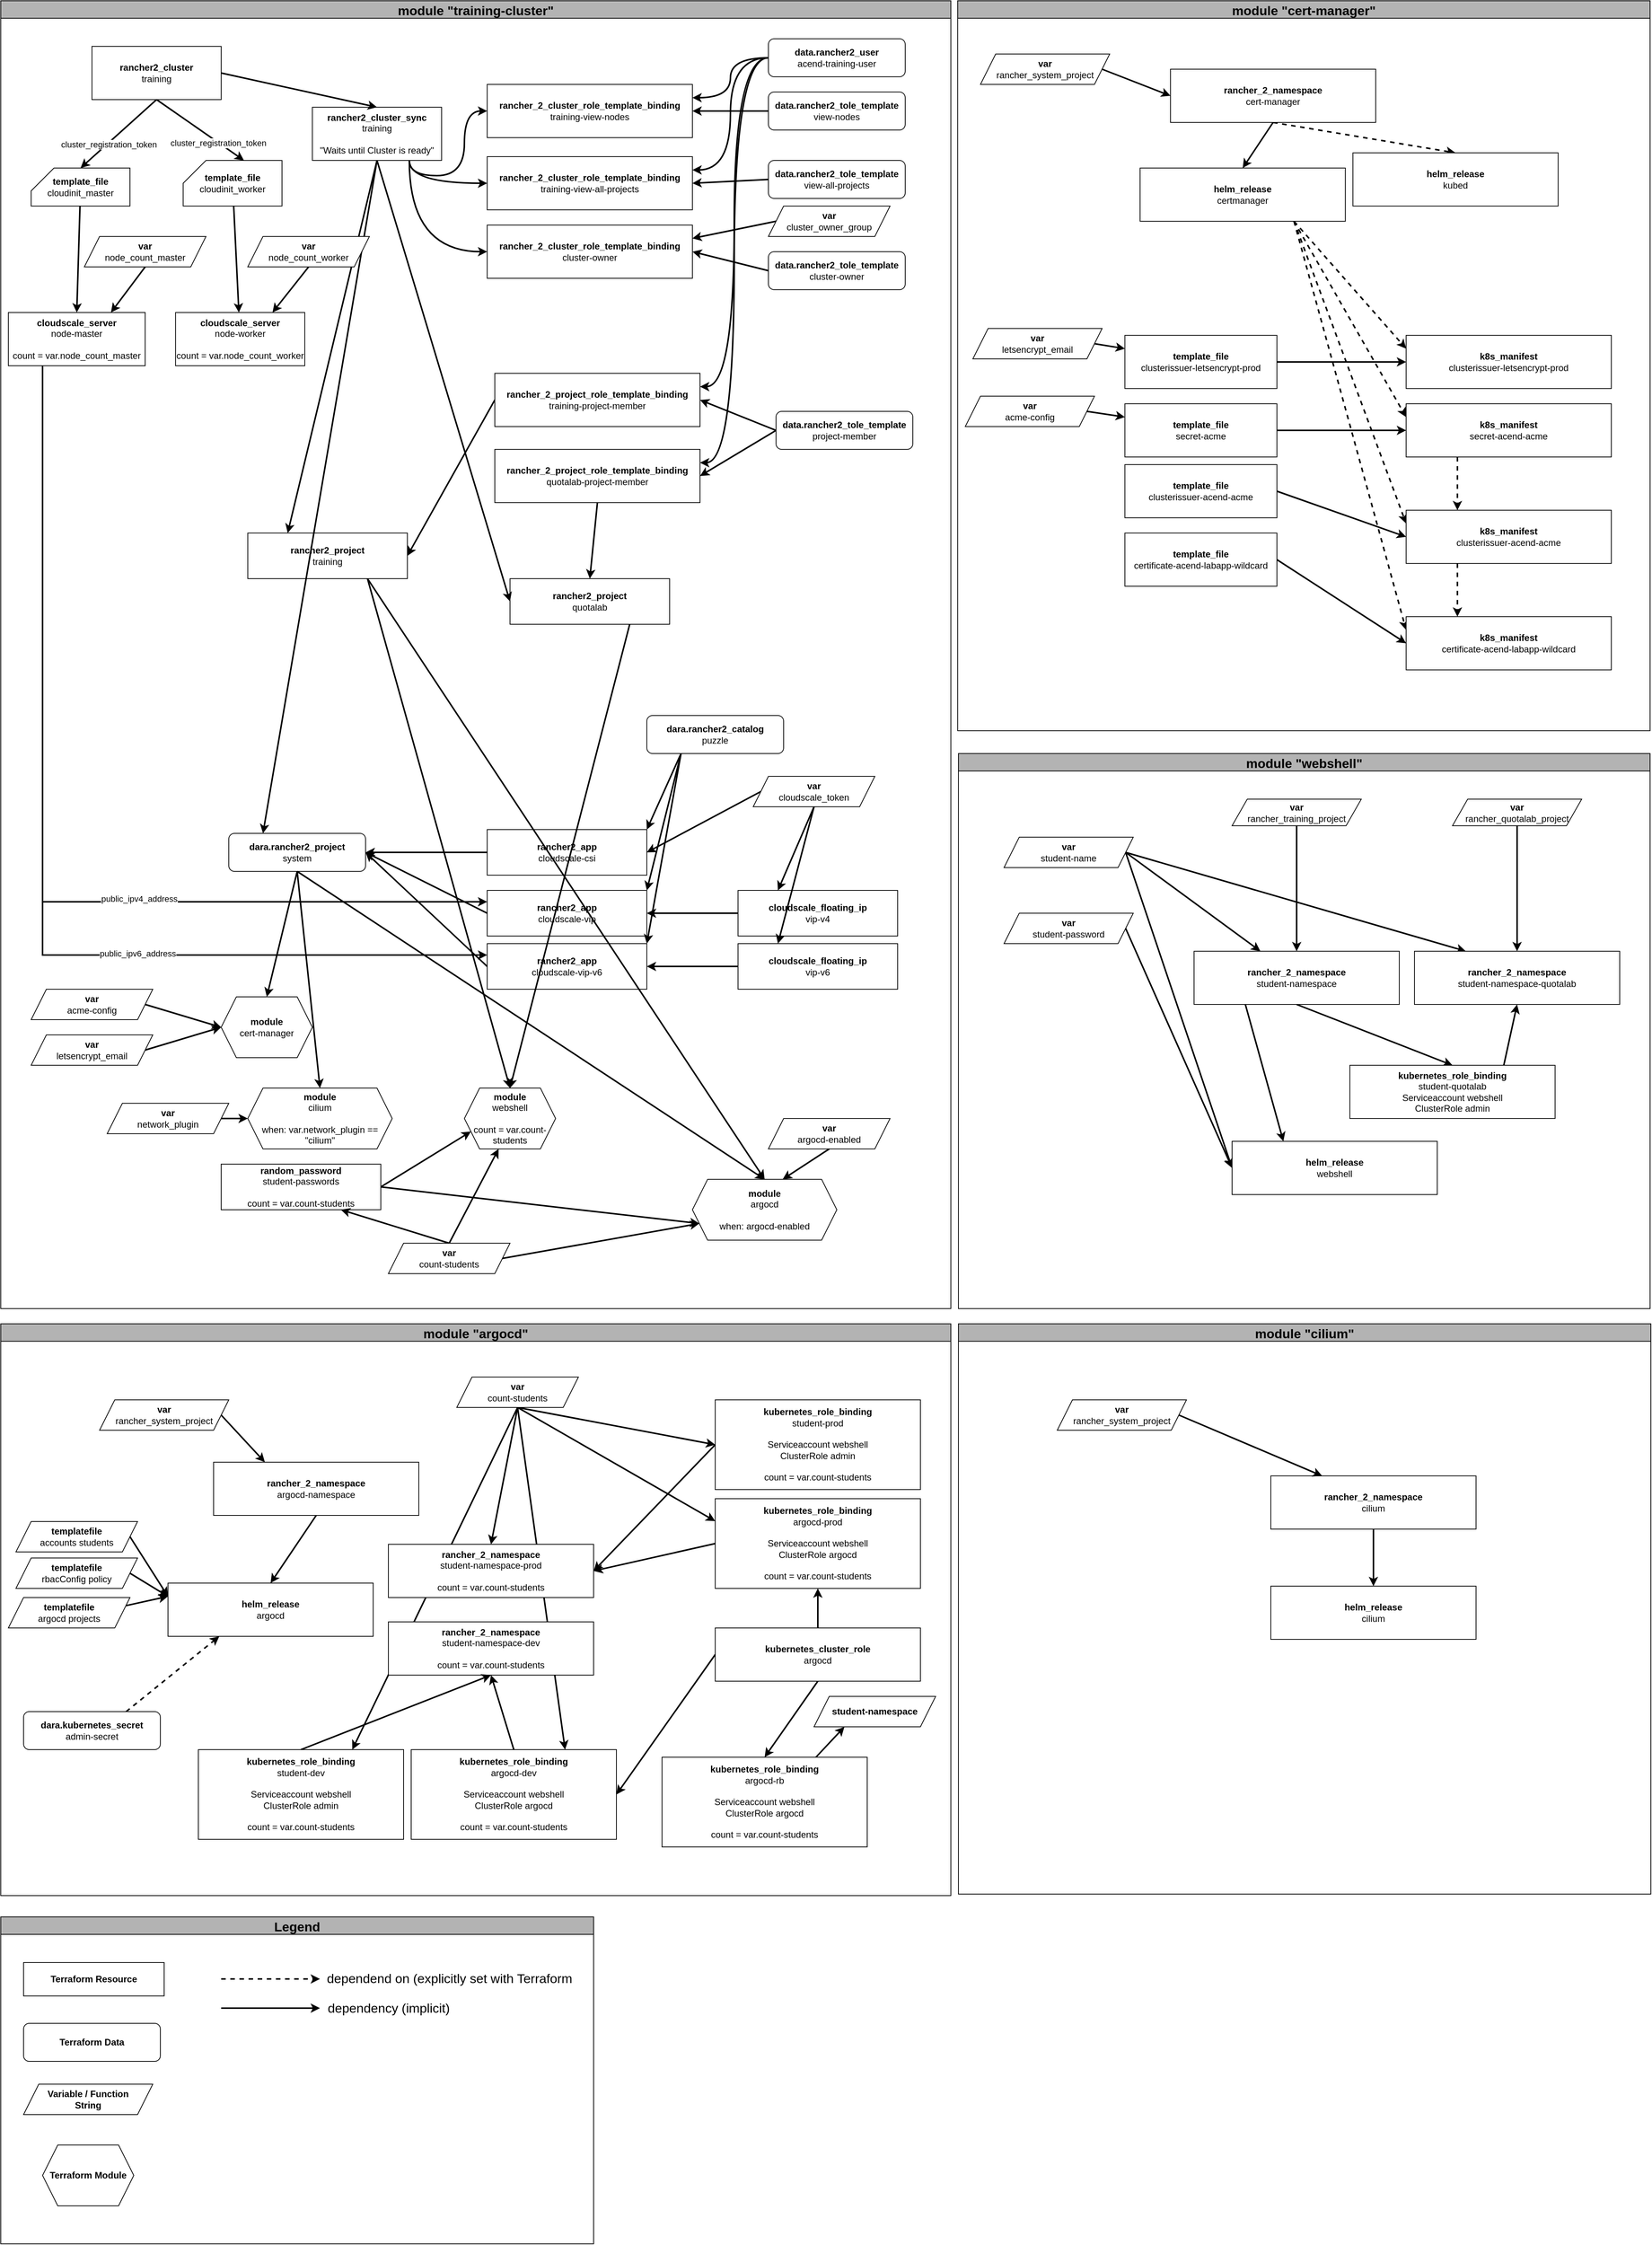 <mxfile version="16.4.6" type="device"><diagram id="uf-ROjytKxTesrl1Ynio" name="Page-1"><mxGraphModel dx="3143" dy="277" grid="1" gridSize="10" guides="1" tooltips="1" connect="1" arrows="1" fold="1" page="1" pageScale="1" pageWidth="1169" pageHeight="827" math="0" shadow="0"><root><mxCell id="0"/><mxCell id="1" parent="0"/><mxCell id="VK6_iHRlvzboE0RDgL3C-117" value="module &quot;training-cluster&quot;" style="swimlane;fontSize=17;align=center;labelPosition=center;verticalLabelPosition=middle;verticalAlign=middle;fillColor=#B3B3B3;swimlaneLine=1;" parent="1" vertex="1"><mxGeometry x="-1150" y="840" width="1250" height="1720" as="geometry"/></mxCell><mxCell id="VK6_iHRlvzboE0RDgL3C-4" value="&lt;b&gt;cloudscale_server&lt;/b&gt;&lt;br&gt;node-master&lt;br&gt;&lt;br&gt;count = var.node_count_master" style="rounded=0;whiteSpace=wrap;html=1;" parent="VK6_iHRlvzboE0RDgL3C-117" vertex="1"><mxGeometry x="10" y="410" width="180" height="70" as="geometry"/></mxCell><mxCell id="VK6_iHRlvzboE0RDgL3C-5" value="&lt;b&gt;cloudscale_server&lt;/b&gt;&lt;br&gt;node-worker&lt;br&gt;&lt;br&gt;count = var.node_count_worker" style="rounded=0;whiteSpace=wrap;html=1;" parent="VK6_iHRlvzboE0RDgL3C-117" vertex="1"><mxGeometry x="230" y="410" width="170" height="70" as="geometry"/></mxCell><mxCell id="VK6_iHRlvzboE0RDgL3C-8" value="" style="rounded=0;orthogonalLoop=1;jettySize=auto;html=1;strokeWidth=2;entryX=0.5;entryY=0;entryDx=0;entryDy=0;" parent="VK6_iHRlvzboE0RDgL3C-117" source="VK6_iHRlvzboE0RDgL3C-6" target="VK6_iHRlvzboE0RDgL3C-4" edge="1"><mxGeometry relative="1" as="geometry"/></mxCell><mxCell id="VK6_iHRlvzboE0RDgL3C-6" value="&lt;b&gt;template_file&lt;/b&gt;&lt;br&gt;cloudinit_master" style="shape=card;whiteSpace=wrap;html=1;" parent="VK6_iHRlvzboE0RDgL3C-117" vertex="1"><mxGeometry x="40" y="220" width="130" height="50" as="geometry"/></mxCell><mxCell id="VK6_iHRlvzboE0RDgL3C-9" value="" style="rounded=0;orthogonalLoop=1;jettySize=auto;html=1;strokeWidth=2;" parent="VK6_iHRlvzboE0RDgL3C-117" source="VK6_iHRlvzboE0RDgL3C-7" target="VK6_iHRlvzboE0RDgL3C-5" edge="1"><mxGeometry relative="1" as="geometry"/></mxCell><mxCell id="VK6_iHRlvzboE0RDgL3C-7" value="&lt;b&gt;template_file&lt;/b&gt;&lt;br&gt;cloudinit_worker" style="shape=card;whiteSpace=wrap;html=1;" parent="VK6_iHRlvzboE0RDgL3C-117" vertex="1"><mxGeometry x="240" y="210" width="130" height="60" as="geometry"/></mxCell><mxCell id="VK6_iHRlvzboE0RDgL3C-10" value="&lt;b&gt;rancher2_cluster&lt;/b&gt;&lt;br&gt;training" style="rounded=0;whiteSpace=wrap;html=1;" parent="VK6_iHRlvzboE0RDgL3C-117" vertex="1"><mxGeometry x="120" y="60" width="170" height="70" as="geometry"/></mxCell><mxCell id="VK6_iHRlvzboE0RDgL3C-11" value="" style="endArrow=classic;html=1;exitX=0.5;exitY=1;exitDx=0;exitDy=0;entryX=0.5;entryY=0;entryDx=0;entryDy=0;entryPerimeter=0;rounded=0;strokeWidth=2;" parent="VK6_iHRlvzboE0RDgL3C-117" source="VK6_iHRlvzboE0RDgL3C-10" target="VK6_iHRlvzboE0RDgL3C-6" edge="1"><mxGeometry width="50" height="50" relative="1" as="geometry"><mxPoint x="520" y="420" as="sourcePoint"/><mxPoint x="570" y="370" as="targetPoint"/></mxGeometry></mxCell><mxCell id="VK6_iHRlvzboE0RDgL3C-16" value="cluster_registration_token" style="edgeLabel;html=1;align=center;verticalAlign=middle;resizable=0;points=[];" parent="VK6_iHRlvzboE0RDgL3C-11" vertex="1" connectable="0"><mxGeometry x="0.276" y="1" relative="1" as="geometry"><mxPoint as="offset"/></mxGeometry></mxCell><mxCell id="VK6_iHRlvzboE0RDgL3C-12" value="" style="endArrow=classic;html=1;exitX=0.5;exitY=1;exitDx=0;exitDy=0;entryX=0;entryY=0;entryDx=80;entryDy=0;entryPerimeter=0;rounded=0;strokeWidth=2;" parent="VK6_iHRlvzboE0RDgL3C-117" source="VK6_iHRlvzboE0RDgL3C-10" target="VK6_iHRlvzboE0RDgL3C-7" edge="1"><mxGeometry width="50" height="50" relative="1" as="geometry"><mxPoint x="565" y="160" as="sourcePoint"/><mxPoint x="395" y="275" as="targetPoint"/></mxGeometry></mxCell><mxCell id="VK6_iHRlvzboE0RDgL3C-14" value="cluster_registration_token" style="edgeLabel;html=1;align=center;verticalAlign=middle;resizable=0;points=[];" parent="VK6_iHRlvzboE0RDgL3C-12" vertex="1" connectable="0"><mxGeometry x="0.399" y="-1" relative="1" as="geometry"><mxPoint x="1" as="offset"/></mxGeometry></mxCell><mxCell id="VK6_iHRlvzboE0RDgL3C-17" value="&lt;b&gt;rancher2_cluster_sync&lt;/b&gt;&lt;br&gt;training&lt;br&gt;&lt;br&gt;&quot;Waits until Cluster is ready&quot;" style="rounded=0;whiteSpace=wrap;html=1;" parent="VK6_iHRlvzboE0RDgL3C-117" vertex="1"><mxGeometry x="410" y="140" width="170" height="70" as="geometry"/></mxCell><mxCell id="VK6_iHRlvzboE0RDgL3C-18" style="rounded=0;orthogonalLoop=1;jettySize=auto;html=1;exitX=1;exitY=0.5;exitDx=0;exitDy=0;entryX=0.5;entryY=0;entryDx=0;entryDy=0;strokeWidth=2;" parent="VK6_iHRlvzboE0RDgL3C-117" source="VK6_iHRlvzboE0RDgL3C-10" target="VK6_iHRlvzboE0RDgL3C-17" edge="1"><mxGeometry relative="1" as="geometry"/></mxCell><mxCell id="VK6_iHRlvzboE0RDgL3C-19" value="&lt;b&gt;rancher2_project&lt;br&gt;&lt;/b&gt;training" style="rounded=0;whiteSpace=wrap;html=1;" parent="VK6_iHRlvzboE0RDgL3C-117" vertex="1"><mxGeometry x="325" y="700" width="210" height="60" as="geometry"/></mxCell><mxCell id="VK6_iHRlvzboE0RDgL3C-21" style="rounded=0;orthogonalLoop=1;jettySize=auto;html=1;exitX=0.5;exitY=1;exitDx=0;exitDy=0;entryX=0.25;entryY=0;entryDx=0;entryDy=0;strokeWidth=2;" parent="VK6_iHRlvzboE0RDgL3C-117" source="VK6_iHRlvzboE0RDgL3C-17" target="VK6_iHRlvzboE0RDgL3C-19" edge="1"><mxGeometry relative="1" as="geometry"/></mxCell><mxCell id="VK6_iHRlvzboE0RDgL3C-20" value="&lt;b&gt;rancher2_project&lt;br&gt;&lt;/b&gt;quotalab" style="rounded=0;whiteSpace=wrap;html=1;" parent="VK6_iHRlvzboE0RDgL3C-117" vertex="1"><mxGeometry x="670" y="760" width="210" height="60" as="geometry"/></mxCell><mxCell id="VK6_iHRlvzboE0RDgL3C-22" style="rounded=0;orthogonalLoop=1;jettySize=auto;html=1;exitX=0.5;exitY=1;exitDx=0;exitDy=0;entryX=0;entryY=0.5;entryDx=0;entryDy=0;strokeWidth=2;" parent="VK6_iHRlvzboE0RDgL3C-117" source="VK6_iHRlvzboE0RDgL3C-17" target="VK6_iHRlvzboE0RDgL3C-20" edge="1"><mxGeometry relative="1" as="geometry"/></mxCell><mxCell id="VK6_iHRlvzboE0RDgL3C-23" value="&lt;b&gt;rancher_2_cluster_role_template_binding&lt;/b&gt;&lt;br&gt;training-view-nodes" style="rounded=0;whiteSpace=wrap;html=1;" parent="VK6_iHRlvzboE0RDgL3C-117" vertex="1"><mxGeometry x="640" y="110" width="270" height="70" as="geometry"/></mxCell><mxCell id="VK6_iHRlvzboE0RDgL3C-37" style="edgeStyle=orthogonalEdgeStyle;rounded=0;orthogonalLoop=1;jettySize=auto;html=1;exitX=0.75;exitY=1;exitDx=0;exitDy=0;entryX=0;entryY=0.5;entryDx=0;entryDy=0;curved=1;strokeWidth=2;" parent="VK6_iHRlvzboE0RDgL3C-117" source="VK6_iHRlvzboE0RDgL3C-17" target="VK6_iHRlvzboE0RDgL3C-23" edge="1"><mxGeometry relative="1" as="geometry"/></mxCell><mxCell id="VK6_iHRlvzboE0RDgL3C-45" style="edgeStyle=orthogonalEdgeStyle;rounded=0;orthogonalLoop=1;jettySize=auto;html=1;exitX=0;exitY=0.5;exitDx=0;exitDy=0;entryX=1;entryY=0.25;entryDx=0;entryDy=0;strokeWidth=2;curved=1;" parent="VK6_iHRlvzboE0RDgL3C-117" source="VK6_iHRlvzboE0RDgL3C-27" target="VK6_iHRlvzboE0RDgL3C-23" edge="1"><mxGeometry relative="1" as="geometry"/></mxCell><mxCell id="VK6_iHRlvzboE0RDgL3C-27" value="&lt;b&gt;data.rancher2_user&lt;/b&gt;&lt;br&gt;acend-training-user" style="rounded=1;whiteSpace=wrap;html=1;" parent="VK6_iHRlvzboE0RDgL3C-117" vertex="1"><mxGeometry x="1010" y="50" width="180" height="50" as="geometry"/></mxCell><mxCell id="VK6_iHRlvzboE0RDgL3C-28" value="&lt;b&gt;data.rancher2_tole_template&lt;/b&gt;&lt;br&gt;project-member" style="rounded=1;whiteSpace=wrap;html=1;" parent="VK6_iHRlvzboE0RDgL3C-117" vertex="1"><mxGeometry x="1020" y="540" width="180" height="50" as="geometry"/></mxCell><mxCell id="VK6_iHRlvzboE0RDgL3C-44" style="rounded=0;orthogonalLoop=1;jettySize=auto;html=1;exitX=0;exitY=0.5;exitDx=0;exitDy=0;entryX=1;entryY=0.5;entryDx=0;entryDy=0;strokeWidth=2;" parent="VK6_iHRlvzboE0RDgL3C-117" source="VK6_iHRlvzboE0RDgL3C-29" target="VK6_iHRlvzboE0RDgL3C-23" edge="1"><mxGeometry relative="1" as="geometry"/></mxCell><mxCell id="VK6_iHRlvzboE0RDgL3C-29" value="&lt;b&gt;data.rancher2_tole_template&lt;/b&gt;&lt;br&gt;view-nodes" style="rounded=1;whiteSpace=wrap;html=1;" parent="VK6_iHRlvzboE0RDgL3C-117" vertex="1"><mxGeometry x="1010" y="120" width="180" height="50" as="geometry"/></mxCell><mxCell id="VK6_iHRlvzboE0RDgL3C-30" value="&lt;b&gt;data.rancher2_tole_template&lt;/b&gt;&lt;br&gt;view-all-projects" style="rounded=1;whiteSpace=wrap;html=1;" parent="VK6_iHRlvzboE0RDgL3C-117" vertex="1"><mxGeometry x="1010" y="210" width="180" height="50" as="geometry"/></mxCell><mxCell id="VK6_iHRlvzboE0RDgL3C-31" value="&lt;b&gt;data.rancher2_tole_template&lt;/b&gt;&lt;br&gt;cluster-owner" style="rounded=1;whiteSpace=wrap;html=1;" parent="VK6_iHRlvzboE0RDgL3C-117" vertex="1"><mxGeometry x="1010" y="330" width="180" height="50" as="geometry"/></mxCell><mxCell id="VK6_iHRlvzboE0RDgL3C-32" value="&lt;b&gt;dara.rancher2_project&lt;/b&gt;&lt;br&gt;system" style="rounded=1;whiteSpace=wrap;html=1;" parent="VK6_iHRlvzboE0RDgL3C-117" vertex="1"><mxGeometry x="300" y="1095" width="180" height="50" as="geometry"/></mxCell><mxCell id="VK6_iHRlvzboE0RDgL3C-34" style="rounded=0;orthogonalLoop=1;jettySize=auto;html=1;exitX=0.5;exitY=1;exitDx=0;exitDy=0;entryX=0.25;entryY=0;entryDx=0;entryDy=0;strokeWidth=2;" parent="VK6_iHRlvzboE0RDgL3C-117" source="VK6_iHRlvzboE0RDgL3C-17" target="VK6_iHRlvzboE0RDgL3C-32" edge="1"><mxGeometry relative="1" as="geometry"/></mxCell><mxCell id="VK6_iHRlvzboE0RDgL3C-33" value="&lt;b&gt;dara.rancher2_catalog&lt;/b&gt;&lt;br&gt;puzzle" style="rounded=1;whiteSpace=wrap;html=1;" parent="VK6_iHRlvzboE0RDgL3C-117" vertex="1"><mxGeometry x="850" y="940" width="180" height="50" as="geometry"/></mxCell><mxCell id="VK6_iHRlvzboE0RDgL3C-35" value="&lt;b&gt;cloudscale_floating_ip&lt;/b&gt;&lt;br&gt;vip-v4" style="rounded=0;whiteSpace=wrap;html=1;" parent="VK6_iHRlvzboE0RDgL3C-117" vertex="1"><mxGeometry x="970" y="1170" width="210" height="60" as="geometry"/></mxCell><mxCell id="VK6_iHRlvzboE0RDgL3C-36" value="&lt;b&gt;cloudscale_floating_ip&lt;/b&gt;&lt;br&gt;vip-v6" style="rounded=0;whiteSpace=wrap;html=1;" parent="VK6_iHRlvzboE0RDgL3C-117" vertex="1"><mxGeometry x="970" y="1240" width="210" height="60" as="geometry"/></mxCell><mxCell id="VK6_iHRlvzboE0RDgL3C-41" value="&lt;b&gt;rancher_2_cluster_role_template_binding&lt;/b&gt;&lt;br&gt;training-view-all-projects" style="rounded=0;whiteSpace=wrap;html=1;" parent="VK6_iHRlvzboE0RDgL3C-117" vertex="1"><mxGeometry x="640" y="205" width="270" height="70" as="geometry"/></mxCell><mxCell id="VK6_iHRlvzboE0RDgL3C-51" style="edgeStyle=orthogonalEdgeStyle;rounded=0;orthogonalLoop=1;jettySize=auto;html=1;exitX=0.75;exitY=1;exitDx=0;exitDy=0;entryX=0;entryY=0.5;entryDx=0;entryDy=0;curved=1;strokeWidth=2;" parent="VK6_iHRlvzboE0RDgL3C-117" source="VK6_iHRlvzboE0RDgL3C-17" target="VK6_iHRlvzboE0RDgL3C-41" edge="1"><mxGeometry relative="1" as="geometry"/></mxCell><mxCell id="VK6_iHRlvzboE0RDgL3C-42" style="edgeStyle=orthogonalEdgeStyle;rounded=0;orthogonalLoop=1;jettySize=auto;html=1;exitX=0;exitY=0.5;exitDx=0;exitDy=0;entryX=1;entryY=0.25;entryDx=0;entryDy=0;strokeWidth=2;curved=1;" parent="VK6_iHRlvzboE0RDgL3C-117" source="VK6_iHRlvzboE0RDgL3C-27" target="VK6_iHRlvzboE0RDgL3C-41" edge="1"><mxGeometry relative="1" as="geometry"/></mxCell><mxCell id="VK6_iHRlvzboE0RDgL3C-43" style="rounded=0;orthogonalLoop=1;jettySize=auto;html=1;exitX=0;exitY=0.5;exitDx=0;exitDy=0;entryX=1;entryY=0.5;entryDx=0;entryDy=0;strokeWidth=2;" parent="VK6_iHRlvzboE0RDgL3C-117" source="VK6_iHRlvzboE0RDgL3C-30" target="VK6_iHRlvzboE0RDgL3C-41" edge="1"><mxGeometry relative="1" as="geometry"/></mxCell><mxCell id="VK6_iHRlvzboE0RDgL3C-47" value="&lt;b&gt;rancher_2_cluster_role_template_binding&lt;/b&gt;&lt;br&gt;cluster-owner" style="rounded=0;whiteSpace=wrap;html=1;" parent="VK6_iHRlvzboE0RDgL3C-117" vertex="1"><mxGeometry x="640" y="295" width="270" height="70" as="geometry"/></mxCell><mxCell id="VK6_iHRlvzboE0RDgL3C-52" style="edgeStyle=orthogonalEdgeStyle;rounded=0;orthogonalLoop=1;jettySize=auto;html=1;exitX=0.75;exitY=1;exitDx=0;exitDy=0;entryX=0;entryY=0.5;entryDx=0;entryDy=0;curved=1;strokeWidth=2;" parent="VK6_iHRlvzboE0RDgL3C-117" source="VK6_iHRlvzboE0RDgL3C-17" target="VK6_iHRlvzboE0RDgL3C-47" edge="1"><mxGeometry relative="1" as="geometry"/></mxCell><mxCell id="VK6_iHRlvzboE0RDgL3C-48" style="rounded=0;orthogonalLoop=1;jettySize=auto;html=1;exitX=0;exitY=0.5;exitDx=0;exitDy=0;entryX=1;entryY=0.5;entryDx=0;entryDy=0;strokeWidth=2;" parent="VK6_iHRlvzboE0RDgL3C-117" source="VK6_iHRlvzboE0RDgL3C-31" target="VK6_iHRlvzboE0RDgL3C-47" edge="1"><mxGeometry relative="1" as="geometry"/></mxCell><mxCell id="VK6_iHRlvzboE0RDgL3C-50" style="rounded=0;orthogonalLoop=1;jettySize=auto;html=1;exitX=0;exitY=0.5;exitDx=0;exitDy=0;entryX=1;entryY=0.25;entryDx=0;entryDy=0;strokeWidth=2;" parent="VK6_iHRlvzboE0RDgL3C-117" source="VK6_iHRlvzboE0RDgL3C-49" target="VK6_iHRlvzboE0RDgL3C-47" edge="1"><mxGeometry relative="1" as="geometry"/></mxCell><mxCell id="VK6_iHRlvzboE0RDgL3C-49" value="&lt;b&gt;var&lt;/b&gt;&lt;br&gt;cluster_owner_group" style="shape=parallelogram;perimeter=parallelogramPerimeter;whiteSpace=wrap;html=1;fixedSize=1;" parent="VK6_iHRlvzboE0RDgL3C-117" vertex="1"><mxGeometry x="1010" y="270" width="160" height="40" as="geometry"/></mxCell><mxCell id="VK6_iHRlvzboE0RDgL3C-55" style="rounded=0;orthogonalLoop=1;jettySize=auto;html=1;exitX=0;exitY=0.5;exitDx=0;exitDy=0;entryX=1;entryY=0.5;entryDx=0;entryDy=0;strokeWidth=2;" parent="VK6_iHRlvzboE0RDgL3C-117" source="VK6_iHRlvzboE0RDgL3C-53" target="VK6_iHRlvzboE0RDgL3C-19" edge="1"><mxGeometry relative="1" as="geometry"/></mxCell><mxCell id="VK6_iHRlvzboE0RDgL3C-53" value="&lt;b&gt;rancher_2_project_role_template_binding&lt;/b&gt;&lt;br&gt;training-project-member" style="rounded=0;whiteSpace=wrap;html=1;" parent="VK6_iHRlvzboE0RDgL3C-117" vertex="1"><mxGeometry x="650" y="490" width="270" height="70" as="geometry"/></mxCell><mxCell id="VK6_iHRlvzboE0RDgL3C-59" style="edgeStyle=orthogonalEdgeStyle;rounded=0;orthogonalLoop=1;jettySize=auto;html=1;exitX=0;exitY=0.5;exitDx=0;exitDy=0;entryX=1;entryY=0.25;entryDx=0;entryDy=0;curved=1;strokeWidth=2;" parent="VK6_iHRlvzboE0RDgL3C-117" source="VK6_iHRlvzboE0RDgL3C-27" target="VK6_iHRlvzboE0RDgL3C-53" edge="1"><mxGeometry relative="1" as="geometry"/></mxCell><mxCell id="VK6_iHRlvzboE0RDgL3C-57" style="rounded=0;orthogonalLoop=1;jettySize=auto;html=1;exitX=0;exitY=0.5;exitDx=0;exitDy=0;entryX=1;entryY=0.5;entryDx=0;entryDy=0;strokeWidth=2;" parent="VK6_iHRlvzboE0RDgL3C-117" source="VK6_iHRlvzboE0RDgL3C-28" target="VK6_iHRlvzboE0RDgL3C-53" edge="1"><mxGeometry relative="1" as="geometry"/></mxCell><mxCell id="VK6_iHRlvzboE0RDgL3C-56" style="rounded=0;orthogonalLoop=1;jettySize=auto;html=1;exitX=0.5;exitY=1;exitDx=0;exitDy=0;entryX=0.5;entryY=0;entryDx=0;entryDy=0;strokeWidth=2;" parent="VK6_iHRlvzboE0RDgL3C-117" source="VK6_iHRlvzboE0RDgL3C-54" target="VK6_iHRlvzboE0RDgL3C-20" edge="1"><mxGeometry relative="1" as="geometry"/></mxCell><mxCell id="VK6_iHRlvzboE0RDgL3C-54" value="&lt;b&gt;rancher_2_project_role_template_binding&lt;/b&gt;&lt;br&gt;quotalab-project-member" style="rounded=0;whiteSpace=wrap;html=1;" parent="VK6_iHRlvzboE0RDgL3C-117" vertex="1"><mxGeometry x="650" y="590" width="270" height="70" as="geometry"/></mxCell><mxCell id="VK6_iHRlvzboE0RDgL3C-60" style="edgeStyle=orthogonalEdgeStyle;rounded=0;orthogonalLoop=1;jettySize=auto;html=1;exitX=0;exitY=0.5;exitDx=0;exitDy=0;entryX=1;entryY=0.25;entryDx=0;entryDy=0;curved=1;strokeWidth=2;" parent="VK6_iHRlvzboE0RDgL3C-117" source="VK6_iHRlvzboE0RDgL3C-27" target="VK6_iHRlvzboE0RDgL3C-54" edge="1"><mxGeometry relative="1" as="geometry"/></mxCell><mxCell id="VK6_iHRlvzboE0RDgL3C-58" style="rounded=0;orthogonalLoop=1;jettySize=auto;html=1;exitX=0;exitY=0.5;exitDx=0;exitDy=0;entryX=1;entryY=0.5;entryDx=0;entryDy=0;strokeWidth=2;" parent="VK6_iHRlvzboE0RDgL3C-117" source="VK6_iHRlvzboE0RDgL3C-28" target="VK6_iHRlvzboE0RDgL3C-54" edge="1"><mxGeometry relative="1" as="geometry"/></mxCell><mxCell id="VK6_iHRlvzboE0RDgL3C-64" style="rounded=0;orthogonalLoop=1;jettySize=auto;html=1;exitX=0;exitY=0.5;exitDx=0;exitDy=0;entryX=1;entryY=0.5;entryDx=0;entryDy=0;strokeWidth=2;" parent="VK6_iHRlvzboE0RDgL3C-117" source="VK6_iHRlvzboE0RDgL3C-61" target="VK6_iHRlvzboE0RDgL3C-32" edge="1"><mxGeometry relative="1" as="geometry"/></mxCell><mxCell id="VK6_iHRlvzboE0RDgL3C-61" value="&lt;b&gt;rancher2_app&lt;/b&gt;&lt;br&gt;cloudscale-csi" style="rounded=0;whiteSpace=wrap;html=1;" parent="VK6_iHRlvzboE0RDgL3C-117" vertex="1"><mxGeometry x="640" y="1090" width="210" height="60" as="geometry"/></mxCell><mxCell id="VK6_iHRlvzboE0RDgL3C-73" style="rounded=0;orthogonalLoop=1;jettySize=auto;html=1;exitX=0.25;exitY=1;exitDx=0;exitDy=0;entryX=1;entryY=0;entryDx=0;entryDy=0;strokeWidth=2;" parent="VK6_iHRlvzboE0RDgL3C-117" source="VK6_iHRlvzboE0RDgL3C-33" target="VK6_iHRlvzboE0RDgL3C-61" edge="1"><mxGeometry relative="1" as="geometry"/></mxCell><mxCell id="VK6_iHRlvzboE0RDgL3C-65" style="rounded=0;orthogonalLoop=1;jettySize=auto;html=1;exitX=0;exitY=0.5;exitDx=0;exitDy=0;entryX=1;entryY=0.5;entryDx=0;entryDy=0;strokeWidth=2;" parent="VK6_iHRlvzboE0RDgL3C-117" source="VK6_iHRlvzboE0RDgL3C-62" target="VK6_iHRlvzboE0RDgL3C-32" edge="1"><mxGeometry relative="1" as="geometry"/></mxCell><mxCell id="VK6_iHRlvzboE0RDgL3C-62" value="&lt;b&gt;rancher2_app&lt;/b&gt;&lt;br&gt;cloudscale-vip" style="rounded=0;whiteSpace=wrap;html=1;" parent="VK6_iHRlvzboE0RDgL3C-117" vertex="1"><mxGeometry x="640" y="1170" width="210" height="60" as="geometry"/></mxCell><mxCell id="VK6_iHRlvzboE0RDgL3C-76" style="rounded=0;orthogonalLoop=1;jettySize=auto;html=1;exitX=0.25;exitY=1;exitDx=0;exitDy=0;entryX=0;entryY=0.25;entryDx=0;entryDy=0;strokeWidth=2;edgeStyle=orthogonalEdgeStyle;" parent="VK6_iHRlvzboE0RDgL3C-117" source="VK6_iHRlvzboE0RDgL3C-4" target="VK6_iHRlvzboE0RDgL3C-62" edge="1"><mxGeometry relative="1" as="geometry"><Array as="points"><mxPoint x="55" y="1185"/></Array></mxGeometry></mxCell><mxCell id="VK6_iHRlvzboE0RDgL3C-78" value="public_ipv4_address" style="edgeLabel;html=1;align=center;verticalAlign=middle;resizable=0;points=[];" parent="VK6_iHRlvzboE0RDgL3C-76" vertex="1" connectable="0"><mxGeometry x="0.29" y="4" relative="1" as="geometry"><mxPoint as="offset"/></mxGeometry></mxCell><mxCell id="VK6_iHRlvzboE0RDgL3C-67" style="rounded=0;orthogonalLoop=1;jettySize=auto;html=1;exitX=0;exitY=0.5;exitDx=0;exitDy=0;entryX=1;entryY=0.5;entryDx=0;entryDy=0;strokeWidth=2;" parent="VK6_iHRlvzboE0RDgL3C-117" source="VK6_iHRlvzboE0RDgL3C-35" target="VK6_iHRlvzboE0RDgL3C-62" edge="1"><mxGeometry relative="1" as="geometry"/></mxCell><mxCell id="VK6_iHRlvzboE0RDgL3C-66" style="rounded=0;orthogonalLoop=1;jettySize=auto;html=1;exitX=0;exitY=0.5;exitDx=0;exitDy=0;entryX=1;entryY=0.5;entryDx=0;entryDy=0;strokeWidth=2;" parent="VK6_iHRlvzboE0RDgL3C-117" source="VK6_iHRlvzboE0RDgL3C-63" target="VK6_iHRlvzboE0RDgL3C-32" edge="1"><mxGeometry relative="1" as="geometry"/></mxCell><mxCell id="VK6_iHRlvzboE0RDgL3C-63" value="&lt;b&gt;rancher2_app&lt;/b&gt;&lt;br&gt;cloudscale-vip-v6" style="rounded=0;whiteSpace=wrap;html=1;" parent="VK6_iHRlvzboE0RDgL3C-117" vertex="1"><mxGeometry x="640" y="1240" width="210" height="60" as="geometry"/></mxCell><mxCell id="VK6_iHRlvzboE0RDgL3C-77" style="rounded=0;orthogonalLoop=1;jettySize=auto;html=1;exitX=0.25;exitY=1;exitDx=0;exitDy=0;entryX=0;entryY=0.25;entryDx=0;entryDy=0;strokeWidth=2;edgeStyle=orthogonalEdgeStyle;" parent="VK6_iHRlvzboE0RDgL3C-117" source="VK6_iHRlvzboE0RDgL3C-4" target="VK6_iHRlvzboE0RDgL3C-63" edge="1"><mxGeometry relative="1" as="geometry"><Array as="points"><mxPoint x="55" y="1255"/></Array></mxGeometry></mxCell><mxCell id="VK6_iHRlvzboE0RDgL3C-79" value="public_ipv6_address" style="edgeLabel;html=1;align=center;verticalAlign=middle;resizable=0;points=[];" parent="VK6_iHRlvzboE0RDgL3C-77" vertex="1" connectable="0"><mxGeometry x="0.357" y="2" relative="1" as="geometry"><mxPoint x="-23" as="offset"/></mxGeometry></mxCell><mxCell id="VK6_iHRlvzboE0RDgL3C-68" style="rounded=0;orthogonalLoop=1;jettySize=auto;html=1;exitX=0;exitY=0.5;exitDx=0;exitDy=0;entryX=1;entryY=0.5;entryDx=0;entryDy=0;strokeWidth=2;" parent="VK6_iHRlvzboE0RDgL3C-117" source="VK6_iHRlvzboE0RDgL3C-36" target="VK6_iHRlvzboE0RDgL3C-63" edge="1"><mxGeometry relative="1" as="geometry"/></mxCell><mxCell id="VK6_iHRlvzboE0RDgL3C-70" style="rounded=0;orthogonalLoop=1;jettySize=auto;html=1;exitX=0;exitY=0.5;exitDx=0;exitDy=0;entryX=1;entryY=0.5;entryDx=0;entryDy=0;strokeWidth=2;" parent="VK6_iHRlvzboE0RDgL3C-117" source="VK6_iHRlvzboE0RDgL3C-69" target="VK6_iHRlvzboE0RDgL3C-61" edge="1"><mxGeometry relative="1" as="geometry"/></mxCell><mxCell id="VK6_iHRlvzboE0RDgL3C-71" style="rounded=0;orthogonalLoop=1;jettySize=auto;html=1;exitX=0.5;exitY=1;exitDx=0;exitDy=0;entryX=0.25;entryY=0;entryDx=0;entryDy=0;strokeWidth=2;" parent="VK6_iHRlvzboE0RDgL3C-117" source="VK6_iHRlvzboE0RDgL3C-69" target="VK6_iHRlvzboE0RDgL3C-35" edge="1"><mxGeometry relative="1" as="geometry"/></mxCell><mxCell id="VK6_iHRlvzboE0RDgL3C-72" style="rounded=0;orthogonalLoop=1;jettySize=auto;html=1;exitX=0.5;exitY=1;exitDx=0;exitDy=0;entryX=0.25;entryY=0;entryDx=0;entryDy=0;strokeWidth=2;" parent="VK6_iHRlvzboE0RDgL3C-117" source="VK6_iHRlvzboE0RDgL3C-69" target="VK6_iHRlvzboE0RDgL3C-36" edge="1"><mxGeometry relative="1" as="geometry"/></mxCell><mxCell id="VK6_iHRlvzboE0RDgL3C-69" value="&lt;b&gt;var&lt;/b&gt;&lt;br&gt;cloudscale_token" style="shape=parallelogram;perimeter=parallelogramPerimeter;whiteSpace=wrap;html=1;fixedSize=1;" parent="VK6_iHRlvzboE0RDgL3C-117" vertex="1"><mxGeometry x="990" y="1020" width="160" height="40" as="geometry"/></mxCell><mxCell id="VK6_iHRlvzboE0RDgL3C-75" style="rounded=0;orthogonalLoop=1;jettySize=auto;html=1;exitX=0.25;exitY=1;exitDx=0;exitDy=0;entryX=1;entryY=0;entryDx=0;entryDy=0;strokeWidth=2;" parent="VK6_iHRlvzboE0RDgL3C-117" source="VK6_iHRlvzboE0RDgL3C-33" target="VK6_iHRlvzboE0RDgL3C-63" edge="1"><mxGeometry relative="1" as="geometry"/></mxCell><mxCell id="VK6_iHRlvzboE0RDgL3C-74" style="rounded=0;orthogonalLoop=1;jettySize=auto;html=1;exitX=0.25;exitY=1;exitDx=0;exitDy=0;entryX=1;entryY=0;entryDx=0;entryDy=0;strokeWidth=2;" parent="VK6_iHRlvzboE0RDgL3C-117" source="VK6_iHRlvzboE0RDgL3C-33" target="VK6_iHRlvzboE0RDgL3C-62" edge="1"><mxGeometry relative="1" as="geometry"/></mxCell><mxCell id="VK6_iHRlvzboE0RDgL3C-80" value="&lt;b&gt;module&lt;/b&gt;&lt;br&gt;cert-manager" style="shape=hexagon;perimeter=hexagonPerimeter2;whiteSpace=wrap;html=1;fixedSize=1;" parent="VK6_iHRlvzboE0RDgL3C-117" vertex="1"><mxGeometry x="290" y="1310" width="120" height="80" as="geometry"/></mxCell><mxCell id="VK6_iHRlvzboE0RDgL3C-84" style="edgeStyle=none;rounded=0;orthogonalLoop=1;jettySize=auto;html=1;exitX=0.5;exitY=1;exitDx=0;exitDy=0;entryX=0.5;entryY=0;entryDx=0;entryDy=0;strokeWidth=2;" parent="VK6_iHRlvzboE0RDgL3C-117" source="VK6_iHRlvzboE0RDgL3C-32" target="VK6_iHRlvzboE0RDgL3C-80" edge="1"><mxGeometry relative="1" as="geometry"/></mxCell><mxCell id="VK6_iHRlvzboE0RDgL3C-81" value="&lt;b&gt;module&lt;/b&gt;&lt;br&gt;cilium&lt;br&gt;&lt;br&gt;when: var.network_plugin == &quot;cilium&quot;" style="shape=hexagon;perimeter=hexagonPerimeter2;whiteSpace=wrap;html=1;fixedSize=1;" parent="VK6_iHRlvzboE0RDgL3C-117" vertex="1"><mxGeometry x="325" y="1430" width="190" height="80" as="geometry"/></mxCell><mxCell id="VK6_iHRlvzboE0RDgL3C-89" style="edgeStyle=none;rounded=0;orthogonalLoop=1;jettySize=auto;html=1;exitX=0.5;exitY=1;exitDx=0;exitDy=0;entryX=0.5;entryY=0;entryDx=0;entryDy=0;strokeWidth=2;" parent="VK6_iHRlvzboE0RDgL3C-117" source="VK6_iHRlvzboE0RDgL3C-32" target="VK6_iHRlvzboE0RDgL3C-81" edge="1"><mxGeometry relative="1" as="geometry"/></mxCell><mxCell id="VK6_iHRlvzboE0RDgL3C-82" value="&lt;b&gt;module&lt;/b&gt;&lt;br&gt;webshell&lt;br&gt;&lt;br&gt;count = var.count-students" style="shape=hexagon;perimeter=hexagonPerimeter2;whiteSpace=wrap;html=1;fixedSize=1;" parent="VK6_iHRlvzboE0RDgL3C-117" vertex="1"><mxGeometry x="610" y="1430" width="120" height="80" as="geometry"/></mxCell><mxCell id="VK6_iHRlvzboE0RDgL3C-83" value="&lt;b&gt;module&lt;/b&gt;&lt;br&gt;argocd&lt;br&gt;&lt;br&gt;when: argocd-enabled" style="shape=hexagon;perimeter=hexagonPerimeter2;whiteSpace=wrap;html=1;fixedSize=1;" parent="VK6_iHRlvzboE0RDgL3C-117" vertex="1"><mxGeometry x="910" y="1550" width="190" height="80" as="geometry"/></mxCell><mxCell id="VK6_iHRlvzboE0RDgL3C-87" style="edgeStyle=none;rounded=0;orthogonalLoop=1;jettySize=auto;html=1;exitX=1;exitY=0.5;exitDx=0;exitDy=0;entryX=0;entryY=0.5;entryDx=0;entryDy=0;strokeWidth=2;" parent="VK6_iHRlvzboE0RDgL3C-117" source="VK6_iHRlvzboE0RDgL3C-85" target="VK6_iHRlvzboE0RDgL3C-80" edge="1"><mxGeometry relative="1" as="geometry"/></mxCell><mxCell id="VK6_iHRlvzboE0RDgL3C-85" value="&lt;b&gt;var&lt;/b&gt;&lt;br&gt;acme-config" style="shape=parallelogram;perimeter=parallelogramPerimeter;whiteSpace=wrap;html=1;fixedSize=1;" parent="VK6_iHRlvzboE0RDgL3C-117" vertex="1"><mxGeometry x="40" y="1300" width="160" height="40" as="geometry"/></mxCell><mxCell id="VK6_iHRlvzboE0RDgL3C-88" style="edgeStyle=none;rounded=0;orthogonalLoop=1;jettySize=auto;html=1;exitX=1;exitY=0.5;exitDx=0;exitDy=0;entryX=0;entryY=0.5;entryDx=0;entryDy=0;strokeWidth=2;" parent="VK6_iHRlvzboE0RDgL3C-117" source="VK6_iHRlvzboE0RDgL3C-86" target="VK6_iHRlvzboE0RDgL3C-80" edge="1"><mxGeometry relative="1" as="geometry"/></mxCell><mxCell id="VK6_iHRlvzboE0RDgL3C-86" value="&lt;b&gt;var&lt;/b&gt;&lt;br&gt;letsencrypt_email" style="shape=parallelogram;perimeter=parallelogramPerimeter;whiteSpace=wrap;html=1;fixedSize=1;" parent="VK6_iHRlvzboE0RDgL3C-117" vertex="1"><mxGeometry x="40" y="1360" width="160" height="40" as="geometry"/></mxCell><mxCell id="VK6_iHRlvzboE0RDgL3C-91" style="edgeStyle=none;rounded=0;orthogonalLoop=1;jettySize=auto;html=1;exitX=1;exitY=0.5;exitDx=0;exitDy=0;entryX=0;entryY=0.5;entryDx=0;entryDy=0;strokeWidth=2;" parent="VK6_iHRlvzboE0RDgL3C-117" source="VK6_iHRlvzboE0RDgL3C-90" target="VK6_iHRlvzboE0RDgL3C-81" edge="1"><mxGeometry relative="1" as="geometry"/></mxCell><mxCell id="VK6_iHRlvzboE0RDgL3C-90" value="&lt;b&gt;var&lt;/b&gt;&lt;br&gt;network_plugin" style="shape=parallelogram;perimeter=parallelogramPerimeter;whiteSpace=wrap;html=1;fixedSize=1;" parent="VK6_iHRlvzboE0RDgL3C-117" vertex="1"><mxGeometry x="140" y="1450" width="160" height="40" as="geometry"/></mxCell><mxCell id="VK6_iHRlvzboE0RDgL3C-103" style="edgeStyle=none;rounded=0;orthogonalLoop=1;jettySize=auto;html=1;exitX=1;exitY=0.5;exitDx=0;exitDy=0;entryX=0;entryY=0.75;entryDx=0;entryDy=0;strokeWidth=2;" parent="VK6_iHRlvzboE0RDgL3C-117" source="VK6_iHRlvzboE0RDgL3C-92" target="VK6_iHRlvzboE0RDgL3C-82" edge="1"><mxGeometry relative="1" as="geometry"/></mxCell><mxCell id="VK6_iHRlvzboE0RDgL3C-109" style="edgeStyle=none;rounded=0;orthogonalLoop=1;jettySize=auto;html=1;exitX=1;exitY=0.5;exitDx=0;exitDy=0;entryX=0;entryY=0.75;entryDx=0;entryDy=0;strokeWidth=2;" parent="VK6_iHRlvzboE0RDgL3C-117" source="VK6_iHRlvzboE0RDgL3C-92" target="VK6_iHRlvzboE0RDgL3C-83" edge="1"><mxGeometry relative="1" as="geometry"/></mxCell><mxCell id="VK6_iHRlvzboE0RDgL3C-92" value="&lt;b&gt;random_password&lt;/b&gt;&lt;br&gt;student-passwords&lt;br&gt;&lt;br&gt;count = var.count-students" style="rounded=0;whiteSpace=wrap;html=1;" parent="VK6_iHRlvzboE0RDgL3C-117" vertex="1"><mxGeometry x="290" y="1530" width="210" height="60" as="geometry"/></mxCell><mxCell id="VK6_iHRlvzboE0RDgL3C-94" style="edgeStyle=none;rounded=0;orthogonalLoop=1;jettySize=auto;html=1;exitX=0.5;exitY=0;exitDx=0;exitDy=0;entryX=0.75;entryY=1;entryDx=0;entryDy=0;strokeWidth=2;" parent="VK6_iHRlvzboE0RDgL3C-117" source="VK6_iHRlvzboE0RDgL3C-93" target="VK6_iHRlvzboE0RDgL3C-92" edge="1"><mxGeometry relative="1" as="geometry"/></mxCell><mxCell id="VK6_iHRlvzboE0RDgL3C-100" style="edgeStyle=none;rounded=0;orthogonalLoop=1;jettySize=auto;html=1;exitX=0.5;exitY=0;exitDx=0;exitDy=0;entryX=0.375;entryY=1;entryDx=0;entryDy=0;strokeWidth=2;" parent="VK6_iHRlvzboE0RDgL3C-117" source="VK6_iHRlvzboE0RDgL3C-93" target="VK6_iHRlvzboE0RDgL3C-82" edge="1"><mxGeometry relative="1" as="geometry"/></mxCell><mxCell id="VK6_iHRlvzboE0RDgL3C-108" style="edgeStyle=none;rounded=0;orthogonalLoop=1;jettySize=auto;html=1;exitX=1;exitY=0.5;exitDx=0;exitDy=0;entryX=0;entryY=0.75;entryDx=0;entryDy=0;strokeWidth=2;" parent="VK6_iHRlvzboE0RDgL3C-117" source="VK6_iHRlvzboE0RDgL3C-93" target="VK6_iHRlvzboE0RDgL3C-83" edge="1"><mxGeometry relative="1" as="geometry"/></mxCell><mxCell id="VK6_iHRlvzboE0RDgL3C-93" value="&lt;b&gt;var&lt;/b&gt;&lt;br&gt;count-students" style="shape=parallelogram;perimeter=parallelogramPerimeter;whiteSpace=wrap;html=1;fixedSize=1;" parent="VK6_iHRlvzboE0RDgL3C-117" vertex="1"><mxGeometry x="510" y="1634" width="160" height="40" as="geometry"/></mxCell><mxCell id="VK6_iHRlvzboE0RDgL3C-99" style="edgeStyle=none;rounded=0;orthogonalLoop=1;jettySize=auto;html=1;exitX=0.5;exitY=1;exitDx=0;exitDy=0;entryX=0.75;entryY=0;entryDx=0;entryDy=0;strokeWidth=2;" parent="VK6_iHRlvzboE0RDgL3C-117" source="VK6_iHRlvzboE0RDgL3C-95" target="VK6_iHRlvzboE0RDgL3C-4" edge="1"><mxGeometry relative="1" as="geometry"/></mxCell><mxCell id="VK6_iHRlvzboE0RDgL3C-95" value="&lt;b&gt;var&lt;/b&gt;&lt;br&gt;node_count_master" style="shape=parallelogram;perimeter=parallelogramPerimeter;whiteSpace=wrap;html=1;fixedSize=1;" parent="VK6_iHRlvzboE0RDgL3C-117" vertex="1"><mxGeometry x="110" y="310" width="160" height="40" as="geometry"/></mxCell><mxCell id="VK6_iHRlvzboE0RDgL3C-98" style="edgeStyle=none;rounded=0;orthogonalLoop=1;jettySize=auto;html=1;exitX=0.5;exitY=1;exitDx=0;exitDy=0;entryX=0.75;entryY=0;entryDx=0;entryDy=0;strokeWidth=2;" parent="VK6_iHRlvzboE0RDgL3C-117" source="VK6_iHRlvzboE0RDgL3C-96" target="VK6_iHRlvzboE0RDgL3C-5" edge="1"><mxGeometry relative="1" as="geometry"/></mxCell><mxCell id="VK6_iHRlvzboE0RDgL3C-96" value="&lt;b&gt;var&lt;/b&gt;&lt;br&gt;node_count_worker" style="shape=parallelogram;perimeter=parallelogramPerimeter;whiteSpace=wrap;html=1;fixedSize=1;" parent="VK6_iHRlvzboE0RDgL3C-117" vertex="1"><mxGeometry x="325" y="310" width="160" height="40" as="geometry"/></mxCell><mxCell id="VK6_iHRlvzboE0RDgL3C-105" style="edgeStyle=none;rounded=0;orthogonalLoop=1;jettySize=auto;html=1;exitX=0.5;exitY=1;exitDx=0;exitDy=0;entryX=0.625;entryY=0;entryDx=0;entryDy=0;strokeWidth=2;" parent="VK6_iHRlvzboE0RDgL3C-117" source="VK6_iHRlvzboE0RDgL3C-104" target="VK6_iHRlvzboE0RDgL3C-83" edge="1"><mxGeometry relative="1" as="geometry"/></mxCell><mxCell id="VK6_iHRlvzboE0RDgL3C-104" value="&lt;b&gt;var&lt;/b&gt;&lt;br&gt;argocd-enabled" style="shape=parallelogram;perimeter=parallelogramPerimeter;whiteSpace=wrap;html=1;fixedSize=1;" parent="VK6_iHRlvzboE0RDgL3C-117" vertex="1"><mxGeometry x="1010" y="1470" width="160" height="40" as="geometry"/></mxCell><mxCell id="VK6_iHRlvzboE0RDgL3C-101" style="edgeStyle=none;rounded=0;orthogonalLoop=1;jettySize=auto;html=1;exitX=0.75;exitY=1;exitDx=0;exitDy=0;entryX=0.5;entryY=0;entryDx=0;entryDy=0;strokeWidth=2;" parent="VK6_iHRlvzboE0RDgL3C-117" source="VK6_iHRlvzboE0RDgL3C-19" target="VK6_iHRlvzboE0RDgL3C-82" edge="1"><mxGeometry relative="1" as="geometry"/></mxCell><mxCell id="VK6_iHRlvzboE0RDgL3C-102" style="edgeStyle=none;rounded=0;orthogonalLoop=1;jettySize=auto;html=1;exitX=0.75;exitY=1;exitDx=0;exitDy=0;entryX=0.5;entryY=0;entryDx=0;entryDy=0;strokeWidth=2;" parent="VK6_iHRlvzboE0RDgL3C-117" source="VK6_iHRlvzboE0RDgL3C-20" target="VK6_iHRlvzboE0RDgL3C-82" edge="1"><mxGeometry relative="1" as="geometry"/></mxCell><mxCell id="VK6_iHRlvzboE0RDgL3C-107" style="edgeStyle=none;rounded=0;orthogonalLoop=1;jettySize=auto;html=1;exitX=0.75;exitY=1;exitDx=0;exitDy=0;strokeWidth=2;entryX=0.5;entryY=0;entryDx=0;entryDy=0;" parent="VK6_iHRlvzboE0RDgL3C-117" source="VK6_iHRlvzboE0RDgL3C-19" target="VK6_iHRlvzboE0RDgL3C-83" edge="1"><mxGeometry relative="1" as="geometry"><mxPoint x="990" y="1410" as="targetPoint"/></mxGeometry></mxCell><mxCell id="VK6_iHRlvzboE0RDgL3C-106" style="edgeStyle=none;rounded=0;orthogonalLoop=1;jettySize=auto;html=1;exitX=0.5;exitY=1;exitDx=0;exitDy=0;entryX=0.5;entryY=0;entryDx=0;entryDy=0;strokeWidth=2;" parent="VK6_iHRlvzboE0RDgL3C-117" source="VK6_iHRlvzboE0RDgL3C-32" target="VK6_iHRlvzboE0RDgL3C-83" edge="1"><mxGeometry relative="1" as="geometry"/></mxCell><mxCell id="VK6_iHRlvzboE0RDgL3C-118" value="module &quot;cert-manager&quot;" style="swimlane;fontSize=17;fillColor=#B3B3B3;align=center;labelPosition=center;verticalLabelPosition=middle;verticalAlign=middle;" parent="1" vertex="1"><mxGeometry x="109" y="840" width="911" height="960" as="geometry"/></mxCell><mxCell id="VK6_iHRlvzboE0RDgL3C-126" style="edgeStyle=none;rounded=0;orthogonalLoop=1;jettySize=auto;html=1;exitX=0.5;exitY=1;exitDx=0;exitDy=0;entryX=0.5;entryY=0;entryDx=0;entryDy=0;fontSize=17;strokeWidth=2;" parent="VK6_iHRlvzboE0RDgL3C-118" source="VK6_iHRlvzboE0RDgL3C-120" target="VK6_iHRlvzboE0RDgL3C-124" edge="1"><mxGeometry relative="1" as="geometry"/></mxCell><mxCell id="VK6_iHRlvzboE0RDgL3C-127" style="edgeStyle=none;rounded=0;orthogonalLoop=1;jettySize=auto;html=1;exitX=0.5;exitY=1;exitDx=0;exitDy=0;entryX=0.5;entryY=0;entryDx=0;entryDy=0;fontSize=17;strokeWidth=2;dashed=1;" parent="VK6_iHRlvzboE0RDgL3C-118" source="VK6_iHRlvzboE0RDgL3C-120" target="VK6_iHRlvzboE0RDgL3C-125" edge="1"><mxGeometry relative="1" as="geometry"/></mxCell><mxCell id="VK6_iHRlvzboE0RDgL3C-120" value="&lt;b&gt;rancher_2_namespace&lt;/b&gt;&lt;br&gt;cert-manager" style="rounded=0;whiteSpace=wrap;html=1;" parent="VK6_iHRlvzboE0RDgL3C-118" vertex="1"><mxGeometry x="280" y="90" width="270" height="70" as="geometry"/></mxCell><mxCell id="VK6_iHRlvzboE0RDgL3C-123" style="edgeStyle=none;rounded=0;orthogonalLoop=1;jettySize=auto;html=1;exitX=1;exitY=0.5;exitDx=0;exitDy=0;entryX=0;entryY=0.5;entryDx=0;entryDy=0;fontSize=17;strokeWidth=2;" parent="VK6_iHRlvzboE0RDgL3C-118" source="VK6_iHRlvzboE0RDgL3C-122" target="VK6_iHRlvzboE0RDgL3C-120" edge="1"><mxGeometry relative="1" as="geometry"/></mxCell><mxCell id="VK6_iHRlvzboE0RDgL3C-122" value="&lt;b&gt;var&lt;/b&gt;&lt;br&gt;rancher_system_project" style="shape=parallelogram;perimeter=parallelogramPerimeter;whiteSpace=wrap;html=1;fixedSize=1;" parent="VK6_iHRlvzboE0RDgL3C-118" vertex="1"><mxGeometry x="30" y="70" width="170" height="40" as="geometry"/></mxCell><mxCell id="VK6_iHRlvzboE0RDgL3C-144" style="edgeStyle=none;rounded=0;orthogonalLoop=1;jettySize=auto;html=1;exitX=0.75;exitY=1;exitDx=0;exitDy=0;entryX=0;entryY=0.25;entryDx=0;entryDy=0;fontSize=17;strokeWidth=2;dashed=1;" parent="VK6_iHRlvzboE0RDgL3C-118" source="VK6_iHRlvzboE0RDgL3C-124" target="VK6_iHRlvzboE0RDgL3C-136" edge="1"><mxGeometry relative="1" as="geometry"/></mxCell><mxCell id="VK6_iHRlvzboE0RDgL3C-145" style="edgeStyle=none;rounded=0;orthogonalLoop=1;jettySize=auto;html=1;exitX=0.75;exitY=1;exitDx=0;exitDy=0;entryX=0;entryY=0.25;entryDx=0;entryDy=0;fontSize=17;strokeWidth=2;dashed=1;" parent="VK6_iHRlvzboE0RDgL3C-118" source="VK6_iHRlvzboE0RDgL3C-124" target="VK6_iHRlvzboE0RDgL3C-137" edge="1"><mxGeometry relative="1" as="geometry"/></mxCell><mxCell id="VK6_iHRlvzboE0RDgL3C-147" style="edgeStyle=none;rounded=0;orthogonalLoop=1;jettySize=auto;html=1;exitX=0.75;exitY=1;exitDx=0;exitDy=0;entryX=0;entryY=0.25;entryDx=0;entryDy=0;fontSize=17;strokeWidth=2;dashed=1;" parent="VK6_iHRlvzboE0RDgL3C-118" source="VK6_iHRlvzboE0RDgL3C-124" target="VK6_iHRlvzboE0RDgL3C-138" edge="1"><mxGeometry relative="1" as="geometry"/></mxCell><mxCell id="VK6_iHRlvzboE0RDgL3C-149" style="edgeStyle=none;rounded=0;orthogonalLoop=1;jettySize=auto;html=1;exitX=0.75;exitY=1;exitDx=0;exitDy=0;entryX=0;entryY=0.25;entryDx=0;entryDy=0;fontSize=17;strokeWidth=2;dashed=1;" parent="VK6_iHRlvzboE0RDgL3C-118" source="VK6_iHRlvzboE0RDgL3C-124" target="VK6_iHRlvzboE0RDgL3C-139" edge="1"><mxGeometry relative="1" as="geometry"/></mxCell><mxCell id="VK6_iHRlvzboE0RDgL3C-124" value="&lt;b&gt;helm_release&lt;/b&gt;&lt;br&gt;certmanager" style="rounded=0;whiteSpace=wrap;html=1;" parent="VK6_iHRlvzboE0RDgL3C-118" vertex="1"><mxGeometry x="240" y="220" width="270" height="70" as="geometry"/></mxCell><mxCell id="VK6_iHRlvzboE0RDgL3C-125" value="&lt;b&gt;helm_release&lt;/b&gt;&lt;br&gt;kubed" style="rounded=0;whiteSpace=wrap;html=1;" parent="VK6_iHRlvzboE0RDgL3C-118" vertex="1"><mxGeometry x="520" y="200" width="270" height="70" as="geometry"/></mxCell><mxCell id="VK6_iHRlvzboE0RDgL3C-140" style="edgeStyle=none;rounded=0;orthogonalLoop=1;jettySize=auto;html=1;exitX=1;exitY=0.5;exitDx=0;exitDy=0;entryX=0;entryY=0.5;entryDx=0;entryDy=0;fontSize=17;strokeWidth=2;" parent="VK6_iHRlvzboE0RDgL3C-118" source="VK6_iHRlvzboE0RDgL3C-128" target="VK6_iHRlvzboE0RDgL3C-136" edge="1"><mxGeometry relative="1" as="geometry"/></mxCell><mxCell id="VK6_iHRlvzboE0RDgL3C-128" value="&lt;b&gt;template_file&lt;/b&gt;&lt;br&gt;clusterissuer-letsencrypt-prod" style="rounded=0;whiteSpace=wrap;html=1;" parent="VK6_iHRlvzboE0RDgL3C-118" vertex="1"><mxGeometry x="220" y="440" width="200" height="70" as="geometry"/></mxCell><mxCell id="VK6_iHRlvzboE0RDgL3C-141" style="edgeStyle=none;rounded=0;orthogonalLoop=1;jettySize=auto;html=1;exitX=1;exitY=0.5;exitDx=0;exitDy=0;fontSize=17;strokeWidth=2;" parent="VK6_iHRlvzboE0RDgL3C-118" source="VK6_iHRlvzboE0RDgL3C-129" target="VK6_iHRlvzboE0RDgL3C-137" edge="1"><mxGeometry relative="1" as="geometry"/></mxCell><mxCell id="VK6_iHRlvzboE0RDgL3C-129" value="&lt;b&gt;template_file&lt;/b&gt;&lt;br&gt;secret-acme" style="rounded=0;whiteSpace=wrap;html=1;" parent="VK6_iHRlvzboE0RDgL3C-118" vertex="1"><mxGeometry x="220" y="530" width="200" height="70" as="geometry"/></mxCell><mxCell id="VK6_iHRlvzboE0RDgL3C-131" style="edgeStyle=none;rounded=0;orthogonalLoop=1;jettySize=auto;html=1;exitX=1;exitY=0.5;exitDx=0;exitDy=0;entryX=0;entryY=0.25;entryDx=0;entryDy=0;fontSize=17;strokeWidth=2;" parent="VK6_iHRlvzboE0RDgL3C-118" source="VK6_iHRlvzboE0RDgL3C-130" target="VK6_iHRlvzboE0RDgL3C-128" edge="1"><mxGeometry relative="1" as="geometry"/></mxCell><mxCell id="VK6_iHRlvzboE0RDgL3C-130" value="&lt;b&gt;var&lt;/b&gt;&lt;br&gt;letsencrypt_email" style="shape=parallelogram;perimeter=parallelogramPerimeter;whiteSpace=wrap;html=1;fixedSize=1;" parent="VK6_iHRlvzboE0RDgL3C-118" vertex="1"><mxGeometry x="20" y="431" width="170" height="40" as="geometry"/></mxCell><mxCell id="VK6_iHRlvzboE0RDgL3C-133" style="edgeStyle=none;rounded=0;orthogonalLoop=1;jettySize=auto;html=1;exitX=1;exitY=0.5;exitDx=0;exitDy=0;entryX=0;entryY=0.25;entryDx=0;entryDy=0;fontSize=17;strokeWidth=2;" parent="VK6_iHRlvzboE0RDgL3C-118" source="VK6_iHRlvzboE0RDgL3C-132" target="VK6_iHRlvzboE0RDgL3C-129" edge="1"><mxGeometry relative="1" as="geometry"/></mxCell><mxCell id="VK6_iHRlvzboE0RDgL3C-132" value="&lt;b&gt;var&lt;/b&gt;&lt;br&gt;acme-config" style="shape=parallelogram;perimeter=parallelogramPerimeter;whiteSpace=wrap;html=1;fixedSize=1;" parent="VK6_iHRlvzboE0RDgL3C-118" vertex="1"><mxGeometry x="10" y="520" width="170" height="40" as="geometry"/></mxCell><mxCell id="VK6_iHRlvzboE0RDgL3C-142" value="" style="edgeStyle=none;rounded=0;orthogonalLoop=1;jettySize=auto;html=1;fontSize=17;strokeWidth=2;entryX=0;entryY=0.5;entryDx=0;entryDy=0;exitX=1;exitY=0.5;exitDx=0;exitDy=0;" parent="VK6_iHRlvzboE0RDgL3C-118" source="VK6_iHRlvzboE0RDgL3C-134" target="VK6_iHRlvzboE0RDgL3C-138" edge="1"><mxGeometry relative="1" as="geometry"/></mxCell><mxCell id="VK6_iHRlvzboE0RDgL3C-134" value="&lt;b&gt;template_file&lt;/b&gt;&lt;br&gt;clusterissuer-acend-acme" style="rounded=0;whiteSpace=wrap;html=1;" parent="VK6_iHRlvzboE0RDgL3C-118" vertex="1"><mxGeometry x="220" y="610" width="200" height="70" as="geometry"/></mxCell><mxCell id="VK6_iHRlvzboE0RDgL3C-143" value="" style="edgeStyle=none;rounded=0;orthogonalLoop=1;jettySize=auto;html=1;fontSize=17;strokeWidth=2;entryX=0;entryY=0.5;entryDx=0;entryDy=0;exitX=1;exitY=0.5;exitDx=0;exitDy=0;" parent="VK6_iHRlvzboE0RDgL3C-118" source="VK6_iHRlvzboE0RDgL3C-135" target="VK6_iHRlvzboE0RDgL3C-139" edge="1"><mxGeometry relative="1" as="geometry"/></mxCell><mxCell id="VK6_iHRlvzboE0RDgL3C-135" value="&lt;b&gt;template_file&lt;/b&gt;&lt;br&gt;certificate-acend-labapp-wildcard" style="rounded=0;whiteSpace=wrap;html=1;" parent="VK6_iHRlvzboE0RDgL3C-118" vertex="1"><mxGeometry x="220" y="700" width="200" height="70" as="geometry"/></mxCell><mxCell id="VK6_iHRlvzboE0RDgL3C-136" value="&lt;b&gt;k8s_manifest&lt;/b&gt;&lt;br&gt;clusterissuer-letsencrypt-prod" style="rounded=0;whiteSpace=wrap;html=1;" parent="VK6_iHRlvzboE0RDgL3C-118" vertex="1"><mxGeometry x="590" y="440" width="270" height="70" as="geometry"/></mxCell><mxCell id="VK6_iHRlvzboE0RDgL3C-146" style="edgeStyle=none;rounded=0;orthogonalLoop=1;jettySize=auto;html=1;exitX=0.25;exitY=1;exitDx=0;exitDy=0;entryX=0.25;entryY=0;entryDx=0;entryDy=0;fontSize=17;strokeWidth=2;dashed=1;" parent="VK6_iHRlvzboE0RDgL3C-118" source="VK6_iHRlvzboE0RDgL3C-137" target="VK6_iHRlvzboE0RDgL3C-138" edge="1"><mxGeometry relative="1" as="geometry"/></mxCell><mxCell id="VK6_iHRlvzboE0RDgL3C-137" value="&lt;b&gt;k8s_manifest&lt;/b&gt;&lt;br&gt;secret-acend-acme" style="rounded=0;whiteSpace=wrap;html=1;" parent="VK6_iHRlvzboE0RDgL3C-118" vertex="1"><mxGeometry x="590" y="530" width="270" height="70" as="geometry"/></mxCell><mxCell id="VK6_iHRlvzboE0RDgL3C-148" style="edgeStyle=none;rounded=0;orthogonalLoop=1;jettySize=auto;html=1;exitX=0.25;exitY=1;exitDx=0;exitDy=0;entryX=0.25;entryY=0;entryDx=0;entryDy=0;fontSize=17;strokeWidth=2;dashed=1;" parent="VK6_iHRlvzboE0RDgL3C-118" source="VK6_iHRlvzboE0RDgL3C-138" target="VK6_iHRlvzboE0RDgL3C-139" edge="1"><mxGeometry relative="1" as="geometry"/></mxCell><mxCell id="VK6_iHRlvzboE0RDgL3C-138" value="&lt;b&gt;k8s_manifest&lt;/b&gt;&lt;br&gt;clusterissuer-acend-acme" style="rounded=0;whiteSpace=wrap;html=1;" parent="VK6_iHRlvzboE0RDgL3C-118" vertex="1"><mxGeometry x="590" y="670" width="270" height="70" as="geometry"/></mxCell><mxCell id="VK6_iHRlvzboE0RDgL3C-139" value="&lt;b&gt;k8s_manifest&lt;/b&gt;&lt;br&gt;certificate-acend-labapp-wildcard" style="rounded=0;whiteSpace=wrap;html=1;" parent="VK6_iHRlvzboE0RDgL3C-118" vertex="1"><mxGeometry x="590" y="810" width="270" height="70" as="geometry"/></mxCell><mxCell id="VK6_iHRlvzboE0RDgL3C-150" value="module &quot;webshell&quot;" style="swimlane;fontSize=17;fillColor=#B3B3B3;align=center;" parent="1" vertex="1"><mxGeometry x="110" y="1830" width="910" height="730" as="geometry"/></mxCell><mxCell id="VK6_iHRlvzboE0RDgL3C-158" style="edgeStyle=none;rounded=0;orthogonalLoop=1;jettySize=auto;html=1;exitX=1;exitY=0.5;exitDx=0;exitDy=0;fontSize=17;strokeWidth=2;" parent="VK6_iHRlvzboE0RDgL3C-150" source="VK6_iHRlvzboE0RDgL3C-151" target="VK6_iHRlvzboE0RDgL3C-153" edge="1"><mxGeometry relative="1" as="geometry"/></mxCell><mxCell id="VK6_iHRlvzboE0RDgL3C-159" style="edgeStyle=none;rounded=0;orthogonalLoop=1;jettySize=auto;html=1;exitX=1;exitY=0.5;exitDx=0;exitDy=0;entryX=0.25;entryY=0;entryDx=0;entryDy=0;fontSize=17;strokeWidth=2;" parent="VK6_iHRlvzboE0RDgL3C-150" source="VK6_iHRlvzboE0RDgL3C-151" target="VK6_iHRlvzboE0RDgL3C-154" edge="1"><mxGeometry relative="1" as="geometry"/></mxCell><mxCell id="VK6_iHRlvzboE0RDgL3C-164" style="edgeStyle=none;rounded=0;orthogonalLoop=1;jettySize=auto;html=1;exitX=1;exitY=0.5;exitDx=0;exitDy=0;entryX=0;entryY=0.5;entryDx=0;entryDy=0;fontSize=17;strokeWidth=2;" parent="VK6_iHRlvzboE0RDgL3C-150" source="VK6_iHRlvzboE0RDgL3C-151" target="VK6_iHRlvzboE0RDgL3C-163" edge="1"><mxGeometry relative="1" as="geometry"/></mxCell><mxCell id="VK6_iHRlvzboE0RDgL3C-151" value="&lt;b&gt;var&lt;/b&gt;&lt;br&gt;student-name" style="shape=parallelogram;perimeter=parallelogramPerimeter;whiteSpace=wrap;html=1;fixedSize=1;" parent="VK6_iHRlvzboE0RDgL3C-150" vertex="1"><mxGeometry x="60" y="110" width="170" height="40" as="geometry"/></mxCell><mxCell id="VK6_iHRlvzboE0RDgL3C-156" style="edgeStyle=none;rounded=0;orthogonalLoop=1;jettySize=auto;html=1;exitX=0.5;exitY=1;exitDx=0;exitDy=0;fontSize=17;strokeWidth=2;" parent="VK6_iHRlvzboE0RDgL3C-150" source="VK6_iHRlvzboE0RDgL3C-152" target="VK6_iHRlvzboE0RDgL3C-153" edge="1"><mxGeometry relative="1" as="geometry"/></mxCell><mxCell id="VK6_iHRlvzboE0RDgL3C-152" value="&lt;b&gt;var&lt;/b&gt;&lt;br&gt;rancher_training_project" style="shape=parallelogram;perimeter=parallelogramPerimeter;whiteSpace=wrap;html=1;fixedSize=1;" parent="VK6_iHRlvzboE0RDgL3C-150" vertex="1"><mxGeometry x="360" y="60" width="170" height="35" as="geometry"/></mxCell><mxCell id="VK6_iHRlvzboE0RDgL3C-161" style="edgeStyle=none;rounded=0;orthogonalLoop=1;jettySize=auto;html=1;exitX=0.5;exitY=1;exitDx=0;exitDy=0;entryX=0.5;entryY=0;entryDx=0;entryDy=0;fontSize=17;strokeWidth=2;" parent="VK6_iHRlvzboE0RDgL3C-150" source="VK6_iHRlvzboE0RDgL3C-153" target="VK6_iHRlvzboE0RDgL3C-160" edge="1"><mxGeometry relative="1" as="geometry"/></mxCell><mxCell id="VK6_iHRlvzboE0RDgL3C-165" style="edgeStyle=none;rounded=0;orthogonalLoop=1;jettySize=auto;html=1;exitX=0.25;exitY=1;exitDx=0;exitDy=0;entryX=0.25;entryY=0;entryDx=0;entryDy=0;fontSize=17;strokeWidth=2;" parent="VK6_iHRlvzboE0RDgL3C-150" source="VK6_iHRlvzboE0RDgL3C-153" target="VK6_iHRlvzboE0RDgL3C-163" edge="1"><mxGeometry relative="1" as="geometry"/></mxCell><mxCell id="VK6_iHRlvzboE0RDgL3C-153" value="&lt;b&gt;rancher_2_namespace&lt;/b&gt;&lt;br&gt;student-namespace" style="rounded=0;whiteSpace=wrap;html=1;" parent="VK6_iHRlvzboE0RDgL3C-150" vertex="1"><mxGeometry x="310" y="260" width="270" height="70" as="geometry"/></mxCell><mxCell id="VK6_iHRlvzboE0RDgL3C-154" value="&lt;b&gt;rancher_2_namespace&lt;/b&gt;&lt;br&gt;student-namespace-quotalab" style="rounded=0;whiteSpace=wrap;html=1;" parent="VK6_iHRlvzboE0RDgL3C-150" vertex="1"><mxGeometry x="600" y="260" width="270" height="70" as="geometry"/></mxCell><mxCell id="VK6_iHRlvzboE0RDgL3C-157" style="edgeStyle=none;rounded=0;orthogonalLoop=1;jettySize=auto;html=1;exitX=0.5;exitY=1;exitDx=0;exitDy=0;entryX=0.5;entryY=0;entryDx=0;entryDy=0;fontSize=17;strokeWidth=2;" parent="VK6_iHRlvzboE0RDgL3C-150" source="VK6_iHRlvzboE0RDgL3C-155" target="VK6_iHRlvzboE0RDgL3C-154" edge="1"><mxGeometry relative="1" as="geometry"/></mxCell><mxCell id="VK6_iHRlvzboE0RDgL3C-155" value="&lt;b&gt;var&lt;/b&gt;&lt;br&gt;rancher_quotalab_project" style="shape=parallelogram;perimeter=parallelogramPerimeter;whiteSpace=wrap;html=1;fixedSize=1;" parent="VK6_iHRlvzboE0RDgL3C-150" vertex="1"><mxGeometry x="650" y="60" width="170" height="35" as="geometry"/></mxCell><mxCell id="VK6_iHRlvzboE0RDgL3C-162" style="edgeStyle=none;rounded=0;orthogonalLoop=1;jettySize=auto;html=1;exitX=0.75;exitY=0;exitDx=0;exitDy=0;entryX=0.5;entryY=1;entryDx=0;entryDy=0;fontSize=17;strokeWidth=2;" parent="VK6_iHRlvzboE0RDgL3C-150" source="VK6_iHRlvzboE0RDgL3C-160" target="VK6_iHRlvzboE0RDgL3C-154" edge="1"><mxGeometry relative="1" as="geometry"/></mxCell><mxCell id="VK6_iHRlvzboE0RDgL3C-160" value="&lt;b&gt;kubernetes_role_binding&lt;/b&gt;&lt;br&gt;student-quotalab&lt;br&gt;Serviceaccount webshell&lt;br&gt;ClusterRole admin" style="rounded=0;whiteSpace=wrap;html=1;" parent="VK6_iHRlvzboE0RDgL3C-150" vertex="1"><mxGeometry x="515" y="410" width="270" height="70" as="geometry"/></mxCell><mxCell id="VK6_iHRlvzboE0RDgL3C-163" value="&lt;b&gt;helm_release&lt;/b&gt;&lt;br&gt;webshell" style="rounded=0;whiteSpace=wrap;html=1;" parent="VK6_iHRlvzboE0RDgL3C-150" vertex="1"><mxGeometry x="360" y="510" width="270" height="70" as="geometry"/></mxCell><mxCell id="VK6_iHRlvzboE0RDgL3C-167" style="edgeStyle=none;rounded=0;orthogonalLoop=1;jettySize=auto;html=1;exitX=1;exitY=0.5;exitDx=0;exitDy=0;entryX=0;entryY=0.5;entryDx=0;entryDy=0;fontSize=17;strokeWidth=2;" parent="VK6_iHRlvzboE0RDgL3C-150" source="VK6_iHRlvzboE0RDgL3C-166" target="VK6_iHRlvzboE0RDgL3C-163" edge="1"><mxGeometry relative="1" as="geometry"/></mxCell><mxCell id="VK6_iHRlvzboE0RDgL3C-166" value="&lt;b&gt;var&lt;/b&gt;&lt;br&gt;student-password" style="shape=parallelogram;perimeter=parallelogramPerimeter;whiteSpace=wrap;html=1;fixedSize=1;" parent="VK6_iHRlvzboE0RDgL3C-150" vertex="1"><mxGeometry x="60" y="210" width="170" height="40" as="geometry"/></mxCell><mxCell id="VK6_iHRlvzboE0RDgL3C-191" value="module &quot;cilium&quot;" style="swimlane;fontSize=17;fillColor=#B3B3B3;align=center;" parent="1" vertex="1"><mxGeometry x="110" y="2580" width="911" height="750" as="geometry"/></mxCell><mxCell id="VK6_iHRlvzboE0RDgL3C-192" style="edgeStyle=none;rounded=0;orthogonalLoop=1;jettySize=auto;html=1;exitX=0.5;exitY=1;exitDx=0;exitDy=0;entryX=0.5;entryY=0;entryDx=0;entryDy=0;fontSize=17;strokeWidth=2;" parent="VK6_iHRlvzboE0RDgL3C-191" source="VK6_iHRlvzboE0RDgL3C-193" target="VK6_iHRlvzboE0RDgL3C-196" edge="1"><mxGeometry relative="1" as="geometry"/></mxCell><mxCell id="VK6_iHRlvzboE0RDgL3C-193" value="&lt;b&gt;rancher_2_namespace&lt;/b&gt;&lt;br&gt;cilium" style="rounded=0;whiteSpace=wrap;html=1;" parent="VK6_iHRlvzboE0RDgL3C-191" vertex="1"><mxGeometry x="411" y="200" width="270" height="70" as="geometry"/></mxCell><mxCell id="VK6_iHRlvzboE0RDgL3C-194" style="edgeStyle=none;rounded=0;orthogonalLoop=1;jettySize=auto;html=1;exitX=1;exitY=0.5;exitDx=0;exitDy=0;entryX=0.25;entryY=0;entryDx=0;entryDy=0;fontSize=17;strokeWidth=2;" parent="VK6_iHRlvzboE0RDgL3C-191" source="VK6_iHRlvzboE0RDgL3C-195" target="VK6_iHRlvzboE0RDgL3C-193" edge="1"><mxGeometry relative="1" as="geometry"/></mxCell><mxCell id="VK6_iHRlvzboE0RDgL3C-195" value="&lt;b&gt;var&lt;/b&gt;&lt;br&gt;rancher_system_project" style="shape=parallelogram;perimeter=parallelogramPerimeter;whiteSpace=wrap;html=1;fixedSize=1;" parent="VK6_iHRlvzboE0RDgL3C-191" vertex="1"><mxGeometry x="130" y="100" width="170" height="40" as="geometry"/></mxCell><mxCell id="VK6_iHRlvzboE0RDgL3C-196" value="&lt;b&gt;helm_release&lt;/b&gt;&lt;br&gt;cilium" style="rounded=0;whiteSpace=wrap;html=1;" parent="VK6_iHRlvzboE0RDgL3C-191" vertex="1"><mxGeometry x="411" y="345" width="270" height="70" as="geometry"/></mxCell><mxCell id="VK6_iHRlvzboE0RDgL3C-197" value="module &quot;argocd&quot;" style="swimlane;fontSize=17;fillColor=#B3B3B3;align=center;" parent="1" vertex="1"><mxGeometry x="-1150" y="2580" width="1250" height="752" as="geometry"/></mxCell><mxCell id="VK6_iHRlvzboE0RDgL3C-198" style="edgeStyle=none;rounded=0;orthogonalLoop=1;jettySize=auto;html=1;exitX=0.5;exitY=1;exitDx=0;exitDy=0;entryX=0.5;entryY=0;entryDx=0;entryDy=0;fontSize=17;strokeWidth=2;" parent="VK6_iHRlvzboE0RDgL3C-197" source="VK6_iHRlvzboE0RDgL3C-199" target="VK6_iHRlvzboE0RDgL3C-202" edge="1"><mxGeometry relative="1" as="geometry"/></mxCell><mxCell id="VK6_iHRlvzboE0RDgL3C-199" value="&lt;b&gt;rancher_2_namespace&lt;/b&gt;&lt;br&gt;argocd-namespace" style="rounded=0;whiteSpace=wrap;html=1;" parent="VK6_iHRlvzboE0RDgL3C-197" vertex="1"><mxGeometry x="280" y="182" width="270" height="70" as="geometry"/></mxCell><mxCell id="VK6_iHRlvzboE0RDgL3C-200" style="edgeStyle=none;rounded=0;orthogonalLoop=1;jettySize=auto;html=1;exitX=1;exitY=0.5;exitDx=0;exitDy=0;entryX=0.25;entryY=0;entryDx=0;entryDy=0;fontSize=17;strokeWidth=2;" parent="VK6_iHRlvzboE0RDgL3C-197" source="VK6_iHRlvzboE0RDgL3C-201" target="VK6_iHRlvzboE0RDgL3C-199" edge="1"><mxGeometry relative="1" as="geometry"/></mxCell><mxCell id="VK6_iHRlvzboE0RDgL3C-201" value="&lt;b&gt;var&lt;/b&gt;&lt;br&gt;rancher_system_project" style="shape=parallelogram;perimeter=parallelogramPerimeter;whiteSpace=wrap;html=1;fixedSize=1;" parent="VK6_iHRlvzboE0RDgL3C-197" vertex="1"><mxGeometry x="130" y="100" width="170" height="40" as="geometry"/></mxCell><mxCell id="VK6_iHRlvzboE0RDgL3C-202" value="&lt;b&gt;helm_release&lt;/b&gt;&lt;br&gt;argocd" style="rounded=0;whiteSpace=wrap;html=1;" parent="VK6_iHRlvzboE0RDgL3C-197" vertex="1"><mxGeometry x="220" y="341" width="270" height="70" as="geometry"/></mxCell><mxCell id="VK6_iHRlvzboE0RDgL3C-214" style="edgeStyle=none;rounded=0;orthogonalLoop=1;jettySize=auto;html=1;exitX=0.5;exitY=0;exitDx=0;exitDy=0;entryX=0.5;entryY=1;entryDx=0;entryDy=0;fontSize=17;strokeWidth=2;" parent="VK6_iHRlvzboE0RDgL3C-197" source="VK6_iHRlvzboE0RDgL3C-203" target="VK6_iHRlvzboE0RDgL3C-211" edge="1"><mxGeometry relative="1" as="geometry"/></mxCell><mxCell id="VK6_iHRlvzboE0RDgL3C-218" style="edgeStyle=none;rounded=0;orthogonalLoop=1;jettySize=auto;html=1;exitX=0;exitY=0.5;exitDx=0;exitDy=0;entryX=1;entryY=0.5;entryDx=0;entryDy=0;fontSize=17;strokeWidth=2;" parent="VK6_iHRlvzboE0RDgL3C-197" source="VK6_iHRlvzboE0RDgL3C-203" target="VK6_iHRlvzboE0RDgL3C-217" edge="1"><mxGeometry relative="1" as="geometry"/></mxCell><mxCell id="VK6_iHRlvzboE0RDgL3C-224" style="edgeStyle=none;rounded=0;orthogonalLoop=1;jettySize=auto;html=1;exitX=0.5;exitY=1;exitDx=0;exitDy=0;entryX=0.5;entryY=0;entryDx=0;entryDy=0;fontSize=17;strokeWidth=2;" parent="VK6_iHRlvzboE0RDgL3C-197" source="VK6_iHRlvzboE0RDgL3C-203" target="VK6_iHRlvzboE0RDgL3C-223" edge="1"><mxGeometry relative="1" as="geometry"/></mxCell><mxCell id="VK6_iHRlvzboE0RDgL3C-203" value="&lt;b&gt;kubernetes_cluster_role&lt;/b&gt;&lt;br&gt;argocd" style="rounded=0;whiteSpace=wrap;html=1;" parent="VK6_iHRlvzboE0RDgL3C-197" vertex="1"><mxGeometry x="940" y="400" width="270" height="70" as="geometry"/></mxCell><mxCell id="VK6_iHRlvzboE0RDgL3C-210" style="edgeStyle=none;rounded=0;orthogonalLoop=1;jettySize=auto;html=1;exitX=0.5;exitY=1;exitDx=0;exitDy=0;entryX=0;entryY=0.5;entryDx=0;entryDy=0;fontSize=17;strokeWidth=2;" parent="VK6_iHRlvzboE0RDgL3C-197" source="VK6_iHRlvzboE0RDgL3C-205" target="VK6_iHRlvzboE0RDgL3C-207" edge="1"><mxGeometry relative="1" as="geometry"/></mxCell><mxCell id="VK6_iHRlvzboE0RDgL3C-212" style="edgeStyle=none;rounded=0;orthogonalLoop=1;jettySize=auto;html=1;exitX=0.5;exitY=1;exitDx=0;exitDy=0;fontSize=17;strokeWidth=2;entryX=0;entryY=0.25;entryDx=0;entryDy=0;" parent="VK6_iHRlvzboE0RDgL3C-197" source="VK6_iHRlvzboE0RDgL3C-205" target="VK6_iHRlvzboE0RDgL3C-211" edge="1"><mxGeometry relative="1" as="geometry"/></mxCell><mxCell id="VK6_iHRlvzboE0RDgL3C-221" style="edgeStyle=none;rounded=0;orthogonalLoop=1;jettySize=auto;html=1;exitX=0.5;exitY=1;exitDx=0;exitDy=0;entryX=0.75;entryY=0;entryDx=0;entryDy=0;fontSize=17;strokeWidth=2;" parent="VK6_iHRlvzboE0RDgL3C-197" source="VK6_iHRlvzboE0RDgL3C-205" target="VK6_iHRlvzboE0RDgL3C-217" edge="1"><mxGeometry relative="1" as="geometry"/></mxCell><mxCell id="VK6_iHRlvzboE0RDgL3C-222" style="edgeStyle=none;rounded=0;orthogonalLoop=1;jettySize=auto;html=1;exitX=0.5;exitY=1;exitDx=0;exitDy=0;entryX=0.75;entryY=0;entryDx=0;entryDy=0;fontSize=17;strokeWidth=2;" parent="VK6_iHRlvzboE0RDgL3C-197" source="VK6_iHRlvzboE0RDgL3C-205" target="VK6_iHRlvzboE0RDgL3C-216" edge="1"><mxGeometry relative="1" as="geometry"/></mxCell><mxCell id="VK6_iHRlvzboE0RDgL3C-205" value="&lt;b&gt;var&lt;/b&gt;&lt;br&gt;count-students" style="shape=parallelogram;perimeter=parallelogramPerimeter;whiteSpace=wrap;html=1;fixedSize=1;" parent="VK6_iHRlvzboE0RDgL3C-197" vertex="1"><mxGeometry x="600" y="70" width="160" height="40" as="geometry"/></mxCell><mxCell id="VK6_iHRlvzboE0RDgL3C-207" value="&lt;b&gt;kubernetes_role_binding&lt;/b&gt;&lt;br&gt;student-prod&lt;br&gt;&lt;br&gt;Serviceaccount webshell&lt;br&gt;ClusterRole admin&lt;br&gt;&lt;br&gt;count = var.count-students" style="rounded=0;whiteSpace=wrap;html=1;" parent="VK6_iHRlvzboE0RDgL3C-197" vertex="1"><mxGeometry x="940" y="100" width="270" height="118" as="geometry"/></mxCell><mxCell id="VK6_iHRlvzboE0RDgL3C-213" style="edgeStyle=none;rounded=0;orthogonalLoop=1;jettySize=auto;html=1;exitX=0;exitY=0.5;exitDx=0;exitDy=0;entryX=1;entryY=0.5;entryDx=0;entryDy=0;fontSize=17;strokeWidth=2;" parent="VK6_iHRlvzboE0RDgL3C-197" source="VK6_iHRlvzboE0RDgL3C-211" target="VK6_iHRlvzboE0RDgL3C-204" edge="1"><mxGeometry relative="1" as="geometry"/></mxCell><mxCell id="VK6_iHRlvzboE0RDgL3C-211" value="&lt;b&gt;kubernetes_role_binding&lt;/b&gt;&lt;br&gt;argocd-prod&lt;br&gt;&lt;br&gt;Serviceaccount webshell&lt;br&gt;ClusterRole argocd&lt;br&gt;&lt;br&gt;count = var.count-students" style="rounded=0;whiteSpace=wrap;html=1;" parent="VK6_iHRlvzboE0RDgL3C-197" vertex="1"><mxGeometry x="940" y="230" width="270" height="118" as="geometry"/></mxCell><mxCell id="VK6_iHRlvzboE0RDgL3C-204" value="&lt;b&gt;rancher_2_namespace&lt;/b&gt;&lt;br&gt;student-namespace-prod&lt;br&gt;&lt;br&gt;count = var.count-students" style="rounded=0;whiteSpace=wrap;html=1;" parent="VK6_iHRlvzboE0RDgL3C-197" vertex="1"><mxGeometry x="510" y="290" width="270" height="70" as="geometry"/></mxCell><mxCell id="VK6_iHRlvzboE0RDgL3C-206" style="edgeStyle=none;rounded=0;orthogonalLoop=1;jettySize=auto;html=1;exitX=0.5;exitY=1;exitDx=0;exitDy=0;entryX=0.5;entryY=0;entryDx=0;entryDy=0;fontSize=17;strokeWidth=2;" parent="VK6_iHRlvzboE0RDgL3C-197" source="VK6_iHRlvzboE0RDgL3C-205" target="VK6_iHRlvzboE0RDgL3C-204" edge="1"><mxGeometry relative="1" as="geometry"/></mxCell><mxCell id="VK6_iHRlvzboE0RDgL3C-209" style="edgeStyle=none;rounded=0;orthogonalLoop=1;jettySize=auto;html=1;exitX=0;exitY=0.5;exitDx=0;exitDy=0;entryX=1;entryY=0.5;entryDx=0;entryDy=0;fontSize=17;strokeWidth=2;" parent="VK6_iHRlvzboE0RDgL3C-197" source="VK6_iHRlvzboE0RDgL3C-207" target="VK6_iHRlvzboE0RDgL3C-204" edge="1"><mxGeometry relative="1" as="geometry"/></mxCell><mxCell id="VK6_iHRlvzboE0RDgL3C-215" value="&lt;b&gt;rancher_2_namespace&lt;/b&gt;&lt;br&gt;student-namespace-dev&lt;br&gt;&lt;br&gt;count = var.count-students" style="rounded=0;whiteSpace=wrap;html=1;" parent="VK6_iHRlvzboE0RDgL3C-197" vertex="1"><mxGeometry x="510" y="392" width="270" height="70" as="geometry"/></mxCell><mxCell id="VK6_iHRlvzboE0RDgL3C-220" style="edgeStyle=none;rounded=0;orthogonalLoop=1;jettySize=auto;html=1;exitX=0.5;exitY=0;exitDx=0;exitDy=0;entryX=0.5;entryY=1;entryDx=0;entryDy=0;fontSize=17;strokeWidth=2;" parent="VK6_iHRlvzboE0RDgL3C-197" source="VK6_iHRlvzboE0RDgL3C-216" target="VK6_iHRlvzboE0RDgL3C-215" edge="1"><mxGeometry relative="1" as="geometry"/></mxCell><mxCell id="VK6_iHRlvzboE0RDgL3C-216" value="&lt;b&gt;kubernetes_role_binding&lt;/b&gt;&lt;br&gt;student-dev&lt;br&gt;&lt;br&gt;Serviceaccount webshell&lt;br&gt;ClusterRole admin&lt;br&gt;&lt;br&gt;count = var.count-students" style="rounded=0;whiteSpace=wrap;html=1;" parent="VK6_iHRlvzboE0RDgL3C-197" vertex="1"><mxGeometry x="260" y="560" width="270" height="118" as="geometry"/></mxCell><mxCell id="VK6_iHRlvzboE0RDgL3C-219" style="edgeStyle=none;rounded=0;orthogonalLoop=1;jettySize=auto;html=1;exitX=0.5;exitY=0;exitDx=0;exitDy=0;entryX=0.5;entryY=1;entryDx=0;entryDy=0;fontSize=17;strokeWidth=2;" parent="VK6_iHRlvzboE0RDgL3C-197" source="VK6_iHRlvzboE0RDgL3C-217" target="VK6_iHRlvzboE0RDgL3C-215" edge="1"><mxGeometry relative="1" as="geometry"/></mxCell><mxCell id="VK6_iHRlvzboE0RDgL3C-217" value="&lt;b&gt;kubernetes_role_binding&lt;/b&gt;&lt;br&gt;argocd-dev&lt;br&gt;&lt;br&gt;Serviceaccount webshell&lt;br&gt;ClusterRole argocd&lt;br&gt;&lt;br&gt;count = var.count-students" style="rounded=0;whiteSpace=wrap;html=1;" parent="VK6_iHRlvzboE0RDgL3C-197" vertex="1"><mxGeometry x="540" y="560" width="270" height="118" as="geometry"/></mxCell><mxCell id="VK6_iHRlvzboE0RDgL3C-226" style="edgeStyle=none;rounded=0;orthogonalLoop=1;jettySize=auto;html=1;exitX=0.75;exitY=0;exitDx=0;exitDy=0;entryX=0.25;entryY=1;entryDx=0;entryDy=0;fontSize=17;strokeWidth=2;" parent="VK6_iHRlvzboE0RDgL3C-197" source="VK6_iHRlvzboE0RDgL3C-223" target="VK6_iHRlvzboE0RDgL3C-225" edge="1"><mxGeometry relative="1" as="geometry"/></mxCell><mxCell id="VK6_iHRlvzboE0RDgL3C-223" value="&lt;b&gt;kubernetes_role_binding&lt;/b&gt;&lt;br&gt;argocd-rb&lt;br&gt;&lt;br&gt;Serviceaccount webshell&lt;br&gt;ClusterRole argocd&lt;br&gt;&lt;br&gt;count = var.count-students" style="rounded=0;whiteSpace=wrap;html=1;" parent="VK6_iHRlvzboE0RDgL3C-197" vertex="1"><mxGeometry x="870" y="570" width="270" height="118" as="geometry"/></mxCell><mxCell id="VK6_iHRlvzboE0RDgL3C-225" value="&lt;b&gt;student-namespace&lt;/b&gt;" style="shape=parallelogram;perimeter=parallelogramPerimeter;whiteSpace=wrap;html=1;fixedSize=1;" parent="VK6_iHRlvzboE0RDgL3C-197" vertex="1"><mxGeometry x="1070" y="490" width="160" height="40" as="geometry"/></mxCell><mxCell id="VK6_iHRlvzboE0RDgL3C-228" style="edgeStyle=none;rounded=0;orthogonalLoop=1;jettySize=auto;html=1;exitX=0.75;exitY=0;exitDx=0;exitDy=0;entryX=0.25;entryY=1;entryDx=0;entryDy=0;fontSize=17;strokeWidth=2;dashed=1;" parent="VK6_iHRlvzboE0RDgL3C-197" source="VK6_iHRlvzboE0RDgL3C-227" target="VK6_iHRlvzboE0RDgL3C-202" edge="1"><mxGeometry relative="1" as="geometry"/></mxCell><mxCell id="VK6_iHRlvzboE0RDgL3C-227" value="&lt;b&gt;dara.kubernetes_secret&lt;/b&gt;&lt;br&gt;admin-secret" style="rounded=1;whiteSpace=wrap;html=1;" parent="VK6_iHRlvzboE0RDgL3C-197" vertex="1"><mxGeometry x="30" y="510" width="180" height="50" as="geometry"/></mxCell><mxCell id="VK6_iHRlvzboE0RDgL3C-232" style="edgeStyle=none;rounded=0;orthogonalLoop=1;jettySize=auto;html=1;exitX=1;exitY=0.5;exitDx=0;exitDy=0;entryX=0;entryY=0.25;entryDx=0;entryDy=0;fontSize=17;strokeWidth=2;" parent="VK6_iHRlvzboE0RDgL3C-197" source="VK6_iHRlvzboE0RDgL3C-229" target="VK6_iHRlvzboE0RDgL3C-202" edge="1"><mxGeometry relative="1" as="geometry"/></mxCell><mxCell id="VK6_iHRlvzboE0RDgL3C-229" value="&lt;b&gt;templatefile&lt;/b&gt;&lt;br&gt;accounts students" style="shape=parallelogram;perimeter=parallelogramPerimeter;whiteSpace=wrap;html=1;fixedSize=1;" parent="VK6_iHRlvzboE0RDgL3C-197" vertex="1"><mxGeometry x="20" y="260" width="160" height="40" as="geometry"/></mxCell><mxCell id="VK6_iHRlvzboE0RDgL3C-234" style="edgeStyle=none;rounded=0;orthogonalLoop=1;jettySize=auto;html=1;exitX=1;exitY=0.5;exitDx=0;exitDy=0;entryX=0;entryY=0.25;entryDx=0;entryDy=0;fontSize=17;strokeWidth=2;" parent="VK6_iHRlvzboE0RDgL3C-197" source="VK6_iHRlvzboE0RDgL3C-230" target="VK6_iHRlvzboE0RDgL3C-202" edge="1"><mxGeometry relative="1" as="geometry"/></mxCell><mxCell id="VK6_iHRlvzboE0RDgL3C-230" value="&lt;b&gt;templatefile&lt;/b&gt;&lt;br&gt;rbacConfig policy" style="shape=parallelogram;perimeter=parallelogramPerimeter;whiteSpace=wrap;html=1;fixedSize=1;" parent="VK6_iHRlvzboE0RDgL3C-197" vertex="1"><mxGeometry x="20" y="308" width="160" height="40" as="geometry"/></mxCell><mxCell id="VK6_iHRlvzboE0RDgL3C-235" style="edgeStyle=none;rounded=0;orthogonalLoop=1;jettySize=auto;html=1;exitX=1;exitY=0.25;exitDx=0;exitDy=0;entryX=0;entryY=0.25;entryDx=0;entryDy=0;fontSize=17;strokeWidth=2;" parent="VK6_iHRlvzboE0RDgL3C-197" source="VK6_iHRlvzboE0RDgL3C-231" target="VK6_iHRlvzboE0RDgL3C-202" edge="1"><mxGeometry relative="1" as="geometry"/></mxCell><mxCell id="VK6_iHRlvzboE0RDgL3C-231" value="&lt;b&gt;templatefile&lt;/b&gt;&lt;br&gt;argocd projects" style="shape=parallelogram;perimeter=parallelogramPerimeter;whiteSpace=wrap;html=1;fixedSize=1;" parent="VK6_iHRlvzboE0RDgL3C-197" vertex="1"><mxGeometry x="10" y="360" width="160" height="40" as="geometry"/></mxCell><mxCell id="VK6_iHRlvzboE0RDgL3C-236" value="Legend" style="swimlane;fontSize=17;fillColor=#B3B3B3;align=center;" parent="1" vertex="1"><mxGeometry x="-1150" y="3360" width="780" height="430" as="geometry"/></mxCell><mxCell id="VK6_iHRlvzboE0RDgL3C-237" value="&lt;b&gt;Terraform Resource&lt;/b&gt;" style="rounded=0;whiteSpace=wrap;html=1;" parent="VK6_iHRlvzboE0RDgL3C-236" vertex="1"><mxGeometry x="30" y="60" width="185" height="44" as="geometry"/></mxCell><mxCell id="VK6_iHRlvzboE0RDgL3C-238" value="&lt;b&gt;Terraform Data&lt;/b&gt;" style="rounded=1;whiteSpace=wrap;html=1;" parent="VK6_iHRlvzboE0RDgL3C-236" vertex="1"><mxGeometry x="30" y="140" width="180" height="50" as="geometry"/></mxCell><mxCell id="VK6_iHRlvzboE0RDgL3C-239" value="&lt;b&gt;Variable / Function&lt;br&gt;String&lt;/b&gt;" style="shape=parallelogram;perimeter=parallelogramPerimeter;whiteSpace=wrap;html=1;fixedSize=1;" parent="VK6_iHRlvzboE0RDgL3C-236" vertex="1"><mxGeometry x="30" y="220" width="170" height="40" as="geometry"/></mxCell><mxCell id="VK6_iHRlvzboE0RDgL3C-240" style="edgeStyle=none;rounded=0;orthogonalLoop=1;jettySize=auto;html=1;exitX=0.75;exitY=0;exitDx=0;exitDy=0;fontSize=17;strokeWidth=2;dashed=1;" parent="VK6_iHRlvzboE0RDgL3C-236" edge="1"><mxGeometry relative="1" as="geometry"><mxPoint x="290" y="81.66" as="sourcePoint"/><mxPoint x="420" y="81.66" as="targetPoint"/></mxGeometry></mxCell><mxCell id="VK6_iHRlvzboE0RDgL3C-241" value="dependend on (explicitly set with Terraform" style="edgeLabel;html=1;align=center;verticalAlign=middle;resizable=0;points=[];fontSize=17;" parent="VK6_iHRlvzboE0RDgL3C-240" vertex="1" connectable="0"><mxGeometry x="0.473" y="-1" relative="1" as="geometry"><mxPoint x="204" y="-1" as="offset"/></mxGeometry></mxCell><mxCell id="VK6_iHRlvzboE0RDgL3C-244" value="&lt;b&gt;Terraform Module&lt;/b&gt;" style="shape=hexagon;perimeter=hexagonPerimeter2;whiteSpace=wrap;html=1;fixedSize=1;" parent="VK6_iHRlvzboE0RDgL3C-236" vertex="1"><mxGeometry x="55" y="300" width="120" height="80" as="geometry"/></mxCell><mxCell id="VK6_iHRlvzboE0RDgL3C-242" style="edgeStyle=none;rounded=0;orthogonalLoop=1;jettySize=auto;html=1;exitX=0.75;exitY=0;exitDx=0;exitDy=0;fontSize=17;strokeWidth=2;" parent="1" edge="1"><mxGeometry relative="1" as="geometry"><mxPoint x="-860" y="3480" as="sourcePoint"/><mxPoint x="-730" y="3480" as="targetPoint"/></mxGeometry></mxCell><mxCell id="VK6_iHRlvzboE0RDgL3C-243" value="dependency (implicit)" style="edgeLabel;html=1;align=center;verticalAlign=middle;resizable=0;points=[];fontSize=17;" parent="VK6_iHRlvzboE0RDgL3C-242" vertex="1" connectable="0"><mxGeometry x="0.473" y="-1" relative="1" as="geometry"><mxPoint x="124" as="offset"/></mxGeometry></mxCell></root></mxGraphModel></diagram></mxfile>